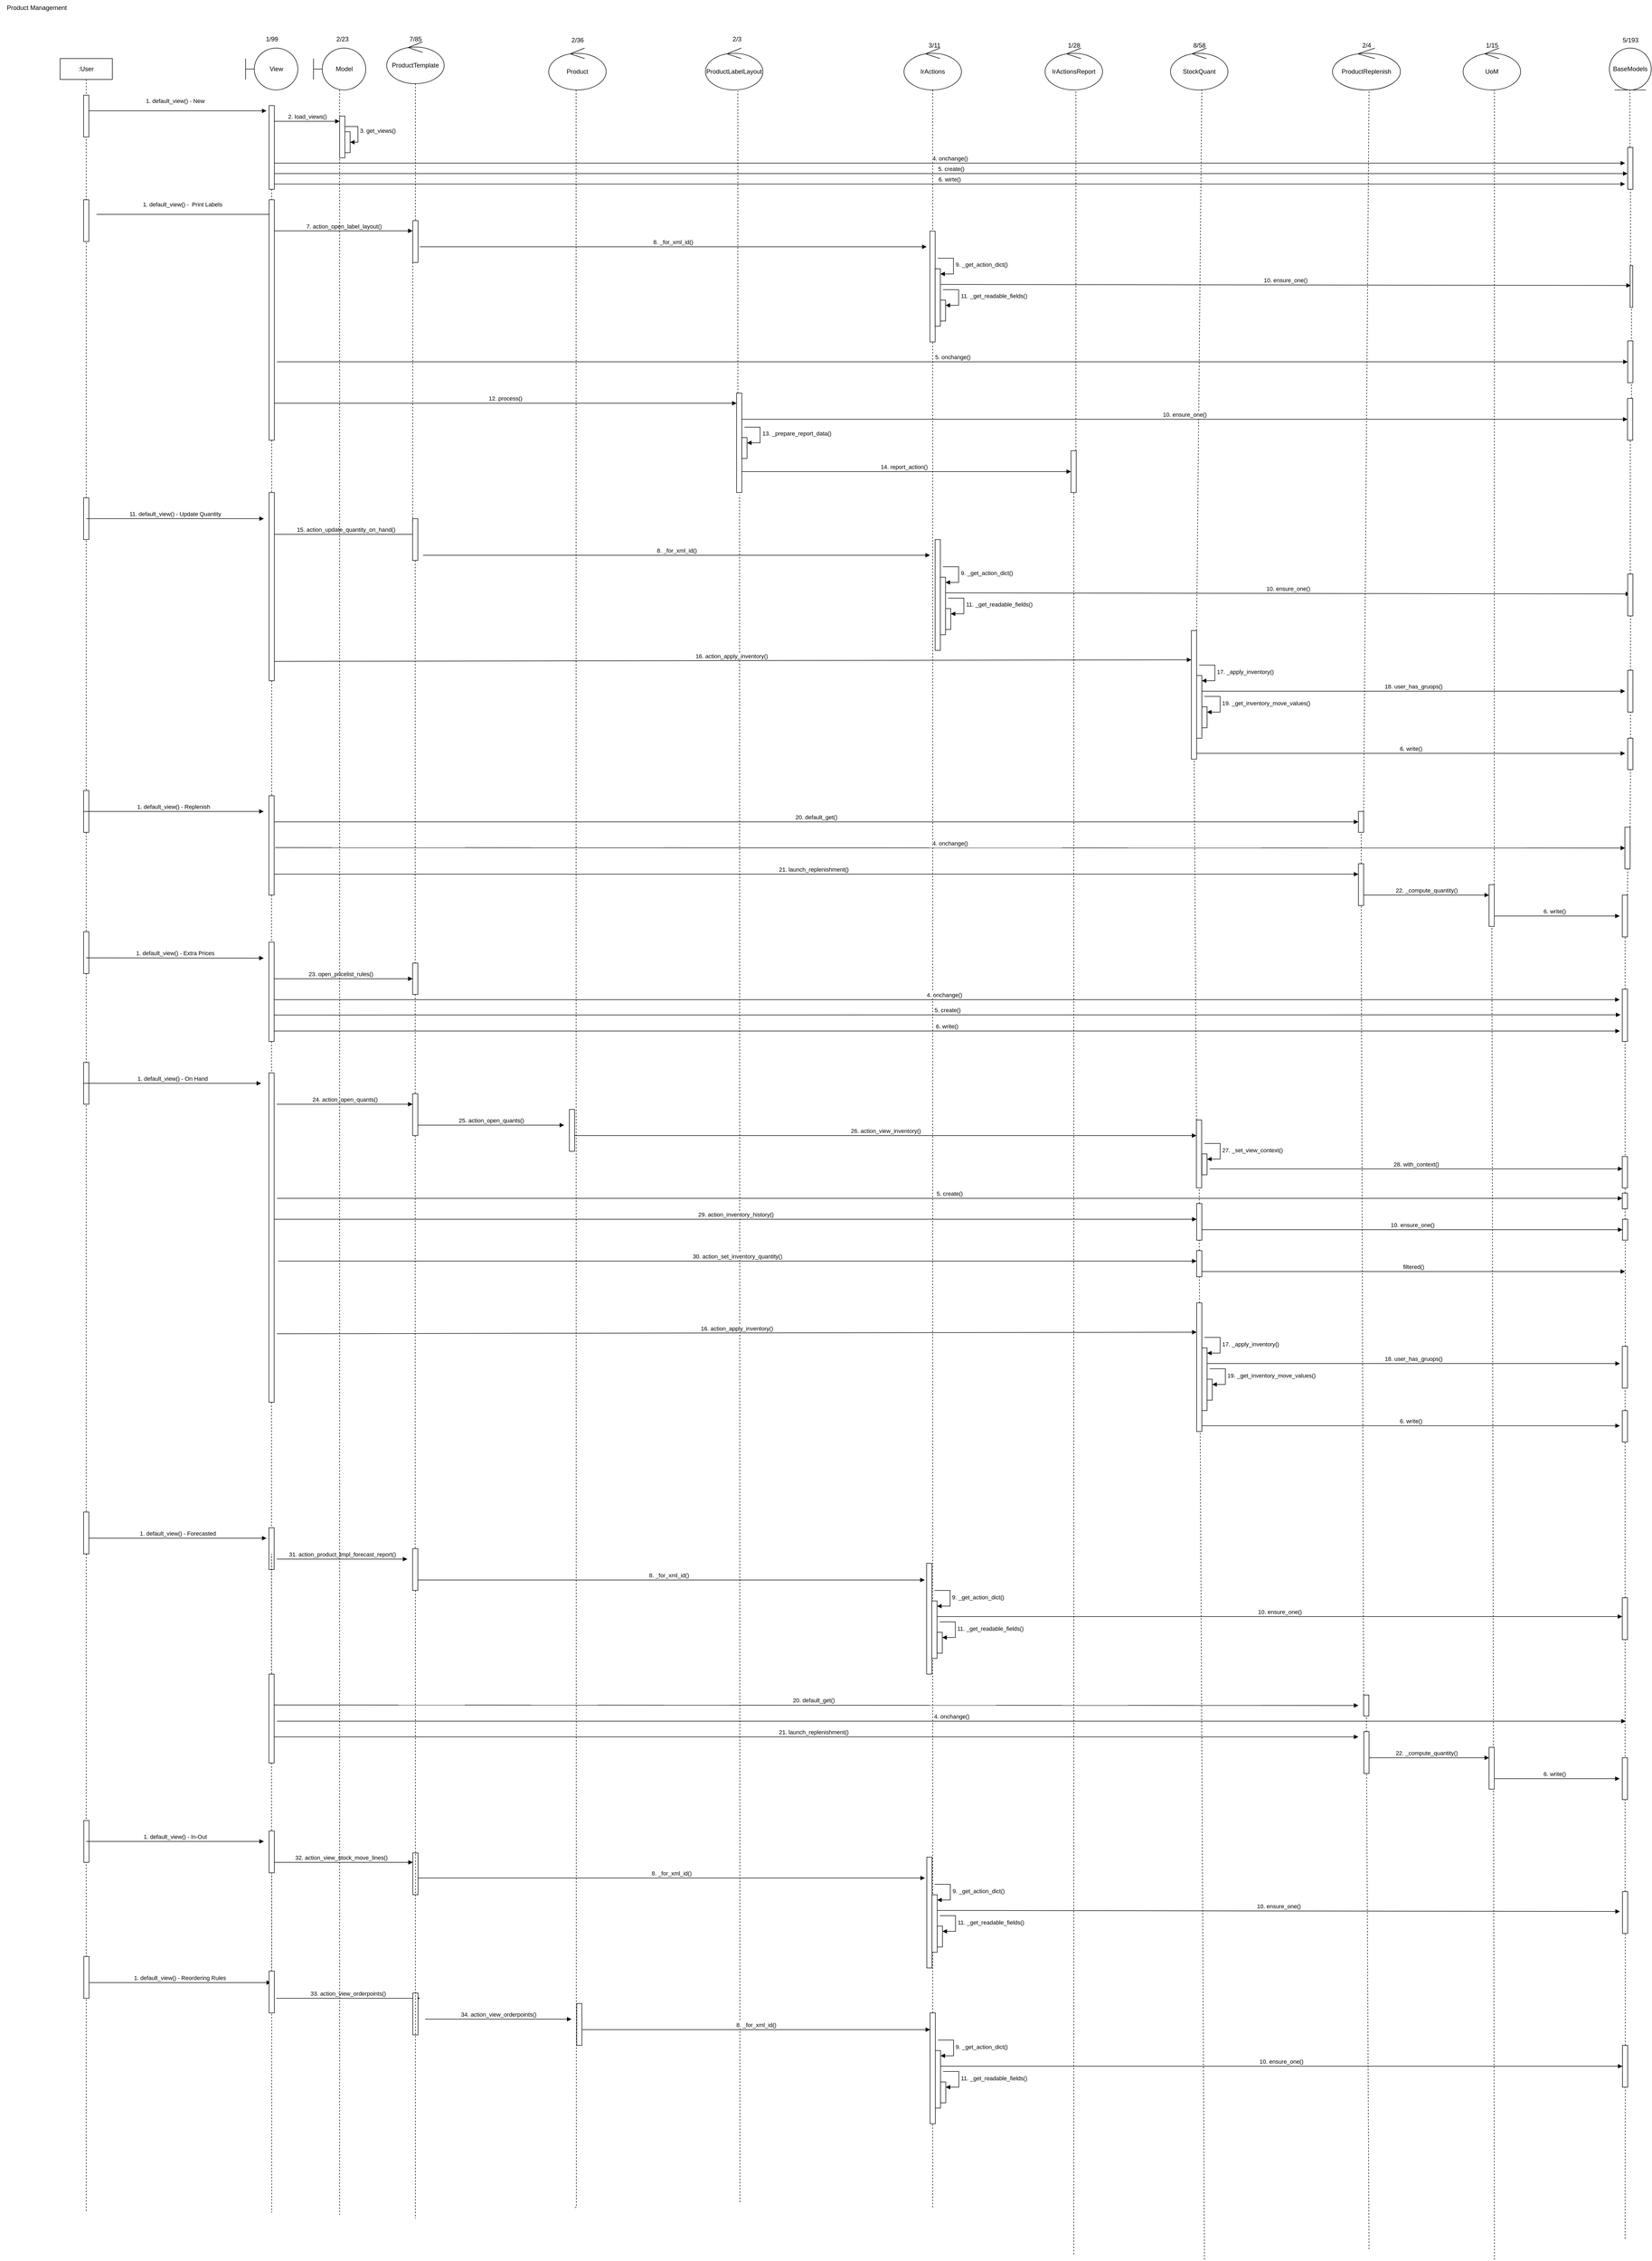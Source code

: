 <mxfile version="22.0.0" type="device">
  <diagram name="Page-1" id="2YBvvXClWsGukQMizWep">
    <mxGraphModel dx="1434" dy="836" grid="1" gridSize="10" guides="1" tooltips="1" connect="1" arrows="1" fold="1" page="1" pageScale="1" pageWidth="850" pageHeight="1100" math="0" shadow="0">
      <root>
        <mxCell id="0" />
        <mxCell id="1" parent="0" />
        <mxCell id="aM9ryv3xv72pqoxQDRHE-1" value=":User" style="shape=umlLifeline;perimeter=lifelinePerimeter;whiteSpace=wrap;html=1;container=0;dropTarget=0;collapsible=0;recursiveResize=0;outlineConnect=0;portConstraint=eastwest;newEdgeStyle={&quot;edgeStyle&quot;:&quot;elbowEdgeStyle&quot;,&quot;elbow&quot;:&quot;vertical&quot;,&quot;curved&quot;:0,&quot;rounded&quot;:0};" parent="1" vertex="1">
          <mxGeometry x="135" y="140" width="100" height="4120" as="geometry" />
        </mxCell>
        <mxCell id="aM9ryv3xv72pqoxQDRHE-2" value="" style="html=1;points=[];perimeter=orthogonalPerimeter;outlineConnect=0;targetShapes=umlLifeline;portConstraint=eastwest;newEdgeStyle={&quot;edgeStyle&quot;:&quot;elbowEdgeStyle&quot;,&quot;elbow&quot;:&quot;vertical&quot;,&quot;curved&quot;:0,&quot;rounded&quot;:0};" parent="aM9ryv3xv72pqoxQDRHE-1" vertex="1">
          <mxGeometry x="45" y="70" width="10" height="80" as="geometry" />
        </mxCell>
        <mxCell id="hwPVaZkWAmMC6xbv8LYL-1" value="" style="html=1;points=[[0,0,0,0,5],[0,1,0,0,-5],[1,0,0,0,5],[1,1,0,0,-5]];perimeter=orthogonalPerimeter;outlineConnect=0;targetShapes=umlLifeline;portConstraint=eastwest;newEdgeStyle={&quot;curved&quot;:0,&quot;rounded&quot;:0};" parent="aM9ryv3xv72pqoxQDRHE-1" vertex="1">
          <mxGeometry x="45" y="270" width="10" height="80" as="geometry" />
        </mxCell>
        <mxCell id="hwPVaZkWAmMC6xbv8LYL-2" value="" style="html=1;points=[[0,0,0,0,5],[0,1,0,0,-5],[1,0,0,0,5],[1,1,0,0,-5]];perimeter=orthogonalPerimeter;outlineConnect=0;targetShapes=umlLifeline;portConstraint=eastwest;newEdgeStyle={&quot;curved&quot;:0,&quot;rounded&quot;:0};" parent="aM9ryv3xv72pqoxQDRHE-1" vertex="1">
          <mxGeometry x="45" y="840" width="10" height="80" as="geometry" />
        </mxCell>
        <mxCell id="hwPVaZkWAmMC6xbv8LYL-3" value="" style="html=1;points=[[0,0,0,0,5],[0,1,0,0,-5],[1,0,0,0,5],[1,1,0,0,-5]];perimeter=orthogonalPerimeter;outlineConnect=0;targetShapes=umlLifeline;portConstraint=eastwest;newEdgeStyle={&quot;curved&quot;:0,&quot;rounded&quot;:0};" parent="aM9ryv3xv72pqoxQDRHE-1" vertex="1">
          <mxGeometry x="45" y="1400" width="10" height="80" as="geometry" />
        </mxCell>
        <mxCell id="hwPVaZkWAmMC6xbv8LYL-4" value="" style="html=1;points=[[0,0,0,0,5],[0,1,0,0,-5],[1,0,0,0,5],[1,1,0,0,-5]];perimeter=orthogonalPerimeter;outlineConnect=0;targetShapes=umlLifeline;portConstraint=eastwest;newEdgeStyle={&quot;curved&quot;:0,&quot;rounded&quot;:0};" parent="aM9ryv3xv72pqoxQDRHE-1" vertex="1">
          <mxGeometry x="45" y="1670" width="10" height="80" as="geometry" />
        </mxCell>
        <mxCell id="hwPVaZkWAmMC6xbv8LYL-5" value="" style="html=1;points=[[0,0,0,0,5],[0,1,0,0,-5],[1,0,0,0,5],[1,1,0,0,-5]];perimeter=orthogonalPerimeter;outlineConnect=0;targetShapes=umlLifeline;portConstraint=eastwest;newEdgeStyle={&quot;curved&quot;:0,&quot;rounded&quot;:0};" parent="aM9ryv3xv72pqoxQDRHE-1" vertex="1">
          <mxGeometry x="45" y="1920" width="10" height="80" as="geometry" />
        </mxCell>
        <mxCell id="hwPVaZkWAmMC6xbv8LYL-8" value="" style="html=1;points=[[0,0,0,0,5],[0,1,0,0,-5],[1,0,0,0,5],[1,1,0,0,-5]];perimeter=orthogonalPerimeter;outlineConnect=0;targetShapes=umlLifeline;portConstraint=eastwest;newEdgeStyle={&quot;curved&quot;:0,&quot;rounded&quot;:0};" parent="aM9ryv3xv72pqoxQDRHE-1" vertex="1">
          <mxGeometry x="45.36" y="3370" width="10" height="80" as="geometry" />
        </mxCell>
        <mxCell id="hwPVaZkWAmMC6xbv8LYL-10" value="" style="html=1;points=[[0,0,0,0,5],[0,1,0,0,-5],[1,0,0,0,5],[1,1,0,0,-5]];perimeter=orthogonalPerimeter;outlineConnect=0;targetShapes=umlLifeline;portConstraint=eastwest;newEdgeStyle={&quot;curved&quot;:0,&quot;rounded&quot;:0};" parent="aM9ryv3xv72pqoxQDRHE-1" vertex="1">
          <mxGeometry x="45.36" y="3630" width="10" height="80" as="geometry" />
        </mxCell>
        <mxCell id="aM9ryv3xv72pqoxQDRHE-7" value="1. default_view() -&amp;nbsp; Print Labels" style="html=1;verticalAlign=bottom;endArrow=block;edgeStyle=elbowEdgeStyle;elbow=vertical;curved=0;rounded=0;" parent="1" edge="1">
          <mxGeometry x="-0.034" y="10" relative="1" as="geometry">
            <mxPoint x="204.64" y="438" as="sourcePoint" />
            <Array as="points">
              <mxPoint x="289.64" y="438" />
            </Array>
            <mxPoint x="544.64" y="438" as="targetPoint" />
            <mxPoint as="offset" />
          </mxGeometry>
        </mxCell>
        <mxCell id="BRB_k5dwRsrOVcDPelBn-2" style="edgeStyle=orthogonalEdgeStyle;rounded=0;orthogonalLoop=1;jettySize=auto;html=1;dashed=1;endArrow=none;endFill=0;" parent="1" source="n5YHs4hPq0-PHr2tTrQ9-20" edge="1">
          <mxGeometry relative="1" as="geometry">
            <mxPoint x="540" y="4260" as="targetPoint" />
            <Array as="points">
              <mxPoint x="540" y="3611" />
            </Array>
          </mxGeometry>
        </mxCell>
        <mxCell id="BRB_k5dwRsrOVcDPelBn-1" value="View" style="shape=umlBoundary;whiteSpace=wrap;html=1;" parent="1" vertex="1">
          <mxGeometry x="490" y="120" width="100" height="80" as="geometry" />
        </mxCell>
        <mxCell id="BRB_k5dwRsrOVcDPelBn-5" value="ProductTemplate" style="ellipse;shape=umlControl;whiteSpace=wrap;html=1;" parent="1" vertex="1">
          <mxGeometry x="760" y="108" width="110" height="80" as="geometry" />
        </mxCell>
        <mxCell id="BRB_k5dwRsrOVcDPelBn-10" style="edgeStyle=orthogonalEdgeStyle;rounded=0;orthogonalLoop=1;jettySize=auto;html=1;dashed=1;endArrow=none;endFill=0;" parent="1" edge="1">
          <mxGeometry relative="1" as="geometry">
            <mxPoint x="1805" y="4250" as="targetPoint" />
            <Array as="points">
              <mxPoint x="1810" y="580" />
            </Array>
            <mxPoint x="1810" y="580" as="sourcePoint" />
          </mxGeometry>
        </mxCell>
        <mxCell id="BRB_k5dwRsrOVcDPelBn-9" value="IrActions" style="ellipse;shape=umlControl;whiteSpace=wrap;html=1;" parent="1" vertex="1">
          <mxGeometry x="1750" y="120" width="110" height="80" as="geometry" />
        </mxCell>
        <mxCell id="4PtyxICVoL8UvJU2PmHc-3" value="ProductLabelLayout" style="ellipse;shape=umlControl;whiteSpace=wrap;html=1;" parent="1" vertex="1">
          <mxGeometry x="1370" y="120" width="110" height="80" as="geometry" />
        </mxCell>
        <mxCell id="4PtyxICVoL8UvJU2PmHc-4" value="" style="endArrow=none;dashed=1;html=1;rounded=0;entryX=0.564;entryY=1.025;entryDx=0;entryDy=0;entryPerimeter=0;" parent="1" source="xmiNzSTlHE5WZpnz4mTv-32" target="4PtyxICVoL8UvJU2PmHc-3" edge="1">
          <mxGeometry width="50" height="50" relative="1" as="geometry">
            <mxPoint x="1432" y="1950" as="sourcePoint" />
            <mxPoint x="1060" y="360" as="targetPoint" />
          </mxGeometry>
        </mxCell>
        <mxCell id="4PtyxICVoL8UvJU2PmHc-8" value="IrActionsReport" style="ellipse;shape=umlControl;whiteSpace=wrap;html=1;" parent="1" vertex="1">
          <mxGeometry x="2020" y="120" width="110" height="80" as="geometry" />
        </mxCell>
        <mxCell id="4PtyxICVoL8UvJU2PmHc-9" value="" style="endArrow=none;dashed=1;html=1;rounded=0;entryX=0.536;entryY=1.01;entryDx=0;entryDy=0;entryPerimeter=0;" parent="1" source="xmiNzSTlHE5WZpnz4mTv-34" target="4PtyxICVoL8UvJU2PmHc-8" edge="1">
          <mxGeometry width="50" height="50" relative="1" as="geometry">
            <mxPoint x="2079" y="1930" as="sourcePoint" />
            <mxPoint x="1840" y="360" as="targetPoint" />
          </mxGeometry>
        </mxCell>
        <mxCell id="4PtyxICVoL8UvJU2PmHc-26" value="StockQuant" style="ellipse;shape=umlControl;whiteSpace=wrap;html=1;" parent="1" vertex="1">
          <mxGeometry x="2260" y="120" width="110" height="80" as="geometry" />
        </mxCell>
        <mxCell id="4PtyxICVoL8UvJU2PmHc-27" value="" style="endArrow=none;dashed=1;html=1;rounded=0;entryX=0.536;entryY=1.01;entryDx=0;entryDy=0;entryPerimeter=0;" parent="1" source="xmiNzSTlHE5WZpnz4mTv-46" edge="1">
          <mxGeometry width="50" height="50" relative="1" as="geometry">
            <mxPoint x="2320" y="1931.333" as="sourcePoint" />
            <mxPoint x="2320" y="198.5" as="targetPoint" />
          </mxGeometry>
        </mxCell>
        <mxCell id="4PtyxICVoL8UvJU2PmHc-32" value="BaseModels" style="ellipse;shape=umlEntity;whiteSpace=wrap;html=1;" parent="1" vertex="1">
          <mxGeometry x="3100" y="120" width="80" height="80" as="geometry" />
        </mxCell>
        <mxCell id="4PtyxICVoL8UvJU2PmHc-33" value="" style="endArrow=none;dashed=1;html=1;rounded=0;entryX=0.536;entryY=1.01;entryDx=0;entryDy=0;entryPerimeter=0;" parent="1" source="xmiNzSTlHE5WZpnz4mTv-25" edge="1">
          <mxGeometry width="50" height="50" relative="1" as="geometry">
            <mxPoint x="3139" y="1821.143" as="sourcePoint" />
            <mxPoint x="3139.29" y="200" as="targetPoint" />
          </mxGeometry>
        </mxCell>
        <mxCell id="4PtyxICVoL8UvJU2PmHc-41" value="ProductReplenish" style="ellipse;shape=umlControl;whiteSpace=wrap;html=1;" parent="1" vertex="1">
          <mxGeometry x="2570" y="120" width="130" height="80" as="geometry" />
        </mxCell>
        <mxCell id="4PtyxICVoL8UvJU2PmHc-42" value="" style="endArrow=none;dashed=1;html=1;rounded=0;entryX=0.536;entryY=1.01;entryDx=0;entryDy=0;entryPerimeter=0;" parent="1" source="xmiNzSTlHE5WZpnz4mTv-55" edge="1">
          <mxGeometry width="50" height="50" relative="1" as="geometry">
            <mxPoint x="2640" y="1930" as="sourcePoint" />
            <mxPoint x="2640" y="200" as="targetPoint" />
          </mxGeometry>
        </mxCell>
        <mxCell id="4PtyxICVoL8UvJU2PmHc-50" value="UoM" style="ellipse;shape=umlControl;whiteSpace=wrap;html=1;" parent="1" vertex="1">
          <mxGeometry x="2820" y="120" width="110" height="80" as="geometry" />
        </mxCell>
        <mxCell id="4PtyxICVoL8UvJU2PmHc-51" value="" style="endArrow=none;dashed=1;html=1;rounded=0;entryX=0.536;entryY=1.01;entryDx=0;entryDy=0;entryPerimeter=0;" parent="1" source="xmiNzSTlHE5WZpnz4mTv-57" edge="1">
          <mxGeometry width="50" height="50" relative="1" as="geometry">
            <mxPoint x="2880" y="1930" as="sourcePoint" />
            <mxPoint x="2880" y="200" as="targetPoint" />
          </mxGeometry>
        </mxCell>
        <mxCell id="4PtyxICVoL8UvJU2PmHc-71" value="Product" style="ellipse;shape=umlControl;whiteSpace=wrap;html=1;" parent="1" vertex="1">
          <mxGeometry x="1070" y="120" width="110" height="80" as="geometry" />
        </mxCell>
        <mxCell id="xmiNzSTlHE5WZpnz4mTv-1" value="7. action_open_label_layout()" style="html=1;verticalAlign=bottom;endArrow=block;curved=0;rounded=0;" parent="1" edge="1">
          <mxGeometry x="0.004" width="80" relative="1" as="geometry">
            <mxPoint x="544.64" y="469.52" as="sourcePoint" />
            <mxPoint x="809.64" y="469.52" as="targetPoint" />
            <mxPoint as="offset" />
          </mxGeometry>
        </mxCell>
        <mxCell id="xmiNzSTlHE5WZpnz4mTv-2" value="8. _for_xml_id()" style="html=1;verticalAlign=bottom;endArrow=block;curved=0;rounded=0;" parent="1" edge="1">
          <mxGeometry width="80" relative="1" as="geometry">
            <mxPoint x="823.31" y="500" as="sourcePoint" />
            <mxPoint x="1793.31" y="500" as="targetPoint" />
            <mxPoint as="offset" />
          </mxGeometry>
        </mxCell>
        <mxCell id="xmiNzSTlHE5WZpnz4mTv-3" value="1. default_view() - New" style="html=1;verticalAlign=bottom;endArrow=block;edgeStyle=elbowEdgeStyle;elbow=vertical;curved=0;rounded=0;" parent="1" edge="1">
          <mxGeometry x="-0.029" y="10" relative="1" as="geometry">
            <mxPoint x="190" y="240" as="sourcePoint" />
            <Array as="points">
              <mxPoint x="275" y="240" />
            </Array>
            <mxPoint x="530" y="240" as="targetPoint" />
            <mxPoint as="offset" />
          </mxGeometry>
        </mxCell>
        <mxCell id="xmiNzSTlHE5WZpnz4mTv-5" value="5. create()" style="html=1;verticalAlign=bottom;endArrow=block;curved=0;rounded=0;" parent="1" edge="1">
          <mxGeometry width="80" relative="1" as="geometry">
            <mxPoint x="544.64" y="360" as="sourcePoint" />
            <mxPoint x="3134.64" y="360" as="targetPoint" />
          </mxGeometry>
        </mxCell>
        <mxCell id="xmiNzSTlHE5WZpnz4mTv-6" value="" style="html=1;points=[[0,0,0,0,5],[0,1,0,0,-5],[1,0,0,0,5],[1,1,0,0,-5]];perimeter=orthogonalPerimeter;outlineConnect=0;targetShapes=umlLifeline;portConstraint=eastwest;newEdgeStyle={&quot;curved&quot;:0,&quot;rounded&quot;:0};" parent="1" vertex="1">
          <mxGeometry x="535" y="230" width="10" height="160" as="geometry" />
        </mxCell>
        <mxCell id="xmiNzSTlHE5WZpnz4mTv-20" value="" style="edgeStyle=orthogonalEdgeStyle;rounded=0;orthogonalLoop=1;jettySize=auto;html=1;dashed=1;endArrow=none;endFill=0;" parent="1" source="BRB_k5dwRsrOVcDPelBn-5" target="xmiNzSTlHE5WZpnz4mTv-19" edge="1">
          <mxGeometry relative="1" as="geometry">
            <mxPoint x="830" y="1920" as="targetPoint" />
            <Array as="points">
              <mxPoint x="815" y="470" />
            </Array>
            <mxPoint x="825" y="200" as="sourcePoint" />
          </mxGeometry>
        </mxCell>
        <mxCell id="xmiNzSTlHE5WZpnz4mTv-19" value="" style="html=1;points=[[0,0,0,0,5],[0,1,0,0,-5],[1,0,0,0,5],[1,1,0,0,-5]];perimeter=orthogonalPerimeter;outlineConnect=0;targetShapes=umlLifeline;portConstraint=eastwest;newEdgeStyle={&quot;curved&quot;:0,&quot;rounded&quot;:0};" parent="1" vertex="1">
          <mxGeometry x="810" y="450" width="10" height="80" as="geometry" />
        </mxCell>
        <mxCell id="xmiNzSTlHE5WZpnz4mTv-22" value="" style="edgeStyle=orthogonalEdgeStyle;rounded=0;orthogonalLoop=1;jettySize=auto;html=1;dashed=1;endArrow=none;endFill=0;" parent="1" source="BRB_k5dwRsrOVcDPelBn-9" target="xmiNzSTlHE5WZpnz4mTv-21" edge="1">
          <mxGeometry relative="1" as="geometry">
            <mxPoint x="1805" y="1940" as="targetPoint" />
            <mxPoint x="1805" y="200" as="sourcePoint" />
            <Array as="points">
              <mxPoint x="1805" y="410" />
              <mxPoint x="1805" y="410" />
            </Array>
          </mxGeometry>
        </mxCell>
        <mxCell id="xmiNzSTlHE5WZpnz4mTv-21" value="" style="html=1;points=[[0,0,0,0,5],[0,1,0,0,-5],[1,0,0,0,5],[1,1,0,0,-5]];perimeter=orthogonalPerimeter;outlineConnect=0;targetShapes=umlLifeline;portConstraint=eastwest;newEdgeStyle={&quot;curved&quot;:0,&quot;rounded&quot;:0};" parent="1" vertex="1">
          <mxGeometry x="1799.64" y="470" width="10" height="212" as="geometry" />
        </mxCell>
        <mxCell id="xmiNzSTlHE5WZpnz4mTv-26" value="" style="endArrow=none;dashed=1;html=1;rounded=0;entryX=0.536;entryY=1.01;entryDx=0;entryDy=0;entryPerimeter=0;" parent="1" source="m2whRZkzTqDdc2EKHcPk-2" target="xmiNzSTlHE5WZpnz4mTv-25" edge="1">
          <mxGeometry width="50" height="50" relative="1" as="geometry">
            <mxPoint x="3139" y="1821.143" as="sourcePoint" />
            <mxPoint x="3139.29" y="200" as="targetPoint" />
          </mxGeometry>
        </mxCell>
        <mxCell id="xmiNzSTlHE5WZpnz4mTv-25" value="" style="html=1;points=[[0,0,0,0,5],[0,1,0,0,-5],[1,0,0,0,5],[1,1,0,0,-5]];perimeter=orthogonalPerimeter;outlineConnect=0;targetShapes=umlLifeline;portConstraint=eastwest;newEdgeStyle={&quot;curved&quot;:0,&quot;rounded&quot;:0};" parent="1" vertex="1">
          <mxGeometry x="3135" y="310" width="10" height="80" as="geometry" />
        </mxCell>
        <mxCell id="xmiNzSTlHE5WZpnz4mTv-29" value="12. process()" style="html=1;verticalAlign=bottom;endArrow=block;curved=0;rounded=0;" parent="1" edge="1">
          <mxGeometry width="80" relative="1" as="geometry">
            <mxPoint x="544.64" y="799.29" as="sourcePoint" />
            <mxPoint x="1429.64" y="799.29" as="targetPoint" />
          </mxGeometry>
        </mxCell>
        <mxCell id="xmiNzSTlHE5WZpnz4mTv-31" value="14. report_action()" style="html=1;verticalAlign=bottom;endArrow=block;curved=0;rounded=0;entryX=0;entryY=0.5;entryDx=0;entryDy=0;entryPerimeter=0;" parent="1" edge="1">
          <mxGeometry width="80" relative="1" as="geometry">
            <mxPoint x="1429.64" y="930" as="sourcePoint" />
            <mxPoint x="2069.64" y="930.0" as="targetPoint" />
          </mxGeometry>
        </mxCell>
        <mxCell id="xmiNzSTlHE5WZpnz4mTv-33" value="" style="endArrow=none;dashed=1;html=1;rounded=0;entryX=0.564;entryY=1.025;entryDx=0;entryDy=0;entryPerimeter=0;" parent="1" target="xmiNzSTlHE5WZpnz4mTv-32" edge="1">
          <mxGeometry width="50" height="50" relative="1" as="geometry">
            <mxPoint x="1436" y="4240" as="sourcePoint" />
            <mxPoint x="1432" y="202" as="targetPoint" />
          </mxGeometry>
        </mxCell>
        <mxCell id="xmiNzSTlHE5WZpnz4mTv-32" value="" style="html=1;points=[[0,0,0,0,5],[0,1,0,0,-5],[1,0,0,0,5],[1,1,0,0,-5]];perimeter=orthogonalPerimeter;outlineConnect=0;targetShapes=umlLifeline;portConstraint=eastwest;newEdgeStyle={&quot;curved&quot;:0,&quot;rounded&quot;:0};" parent="1" vertex="1">
          <mxGeometry x="1429.64" y="780" width="10" height="190" as="geometry" />
        </mxCell>
        <mxCell id="xmiNzSTlHE5WZpnz4mTv-35" value="" style="endArrow=none;dashed=1;html=1;rounded=0;entryX=0.536;entryY=1.01;entryDx=0;entryDy=0;entryPerimeter=0;" parent="1" target="xmiNzSTlHE5WZpnz4mTv-34" edge="1">
          <mxGeometry width="50" height="50" relative="1" as="geometry">
            <mxPoint x="2075" y="4340" as="sourcePoint" />
            <mxPoint x="2079" y="201" as="targetPoint" />
          </mxGeometry>
        </mxCell>
        <mxCell id="xmiNzSTlHE5WZpnz4mTv-34" value="" style="html=1;points=[[0,0,0,0,5],[0,1,0,0,-5],[1,0,0,0,5],[1,1,0,0,-5]];perimeter=orthogonalPerimeter;outlineConnect=0;targetShapes=umlLifeline;portConstraint=eastwest;newEdgeStyle={&quot;curved&quot;:0,&quot;rounded&quot;:0};" parent="1" vertex="1">
          <mxGeometry x="2069.64" y="890" width="10" height="80" as="geometry" />
        </mxCell>
        <mxCell id="xmiNzSTlHE5WZpnz4mTv-37" value="15. action_update_quantity_on_hand()" style="html=1;verticalAlign=bottom;endArrow=block;curved=0;rounded=0;" parent="1" edge="1">
          <mxGeometry width="80" relative="1" as="geometry">
            <mxPoint x="544.64" y="1050" as="sourcePoint" />
            <mxPoint x="819.64" y="1050" as="targetPoint" />
          </mxGeometry>
        </mxCell>
        <mxCell id="xmiNzSTlHE5WZpnz4mTv-38" value="8. _for_xml_id()" style="html=1;verticalAlign=bottom;endArrow=block;curved=0;rounded=0;" parent="1" edge="1">
          <mxGeometry width="80" relative="1" as="geometry">
            <mxPoint x="829.64" y="1090" as="sourcePoint" />
            <mxPoint x="1799.64" y="1090" as="targetPoint" />
          </mxGeometry>
        </mxCell>
        <mxCell id="xmiNzSTlHE5WZpnz4mTv-39" value="16. action_apply_inventory()" style="html=1;verticalAlign=bottom;endArrow=block;curved=0;rounded=0;entryX=0;entryY=0.25;entryDx=0;entryDy=0;entryPerimeter=0;" parent="1" edge="1">
          <mxGeometry width="80" relative="1" as="geometry">
            <mxPoint x="540" y="1293" as="sourcePoint" />
            <mxPoint x="2300" y="1290" as="targetPoint" />
            <mxPoint as="offset" />
          </mxGeometry>
        </mxCell>
        <mxCell id="xmiNzSTlHE5WZpnz4mTv-40" value="6. write()" style="html=1;verticalAlign=bottom;endArrow=block;curved=0;rounded=0;" parent="1" edge="1">
          <mxGeometry width="80" relative="1" as="geometry">
            <mxPoint x="2310" y="1468.82" as="sourcePoint" />
            <mxPoint x="3130" y="1469" as="targetPoint" />
          </mxGeometry>
        </mxCell>
        <mxCell id="xmiNzSTlHE5WZpnz4mTv-41" value="" style="html=1;points=[[0,0,0,0,5],[0,1,0,0,-5],[1,0,0,0,5],[1,1,0,0,-5]];perimeter=orthogonalPerimeter;outlineConnect=0;targetShapes=umlLifeline;portConstraint=eastwest;newEdgeStyle={&quot;curved&quot;:0,&quot;rounded&quot;:0};" parent="1" vertex="1">
          <mxGeometry x="809.64" y="1020" width="10" height="80" as="geometry" />
        </mxCell>
        <mxCell id="xmiNzSTlHE5WZpnz4mTv-47" value="" style="endArrow=none;dashed=1;html=1;rounded=0;entryX=0.536;entryY=1.01;entryDx=0;entryDy=0;entryPerimeter=0;" parent="1" source="xmiNzSTlHE5WZpnz4mTv-83" target="xmiNzSTlHE5WZpnz4mTv-46" edge="1">
          <mxGeometry width="50" height="50" relative="1" as="geometry">
            <mxPoint x="2310" y="2181.333" as="sourcePoint" />
            <mxPoint x="2310" y="448.5" as="targetPoint" />
          </mxGeometry>
        </mxCell>
        <mxCell id="xmiNzSTlHE5WZpnz4mTv-46" value="" style="html=1;points=[[0,0,0,0,5],[0,1,0,0,-5],[1,0,0,0,5],[1,1,0,0,-5]];perimeter=orthogonalPerimeter;outlineConnect=0;targetShapes=umlLifeline;portConstraint=eastwest;newEdgeStyle={&quot;curved&quot;:0,&quot;rounded&quot;:0};" parent="1" vertex="1">
          <mxGeometry x="2300" y="1234" width="10" height="246" as="geometry" />
        </mxCell>
        <mxCell id="xmiNzSTlHE5WZpnz4mTv-49" value="" style="endArrow=none;dashed=1;html=1;rounded=0;entryX=0.536;entryY=1.01;entryDx=0;entryDy=0;entryPerimeter=0;" parent="1" source="B1E1SP-qGTnAd8cArMLT-1" target="xmiNzSTlHE5WZpnz4mTv-48" edge="1">
          <mxGeometry width="50" height="50" relative="1" as="geometry">
            <mxPoint x="3129" y="2071.143" as="sourcePoint" />
            <mxPoint x="3130" y="601" as="targetPoint" />
          </mxGeometry>
        </mxCell>
        <mxCell id="xmiNzSTlHE5WZpnz4mTv-48" value="" style="html=1;points=[[0,0,0,0,5],[0,1,0,0,-5],[1,0,0,0,5],[1,1,0,0,-5]];perimeter=orthogonalPerimeter;outlineConnect=0;targetShapes=umlLifeline;portConstraint=eastwest;newEdgeStyle={&quot;curved&quot;:0,&quot;rounded&quot;:0};" parent="1" vertex="1">
          <mxGeometry x="3135" y="1440" width="10" height="60" as="geometry" />
        </mxCell>
        <mxCell id="xmiNzSTlHE5WZpnz4mTv-50" value="1. default_view() - Replenish" style="html=1;verticalAlign=bottom;endArrow=block;curved=0;rounded=0;" parent="1" edge="1">
          <mxGeometry width="80" relative="1" as="geometry">
            <mxPoint x="179.64" y="1580" as="sourcePoint" />
            <mxPoint x="524.64" y="1580" as="targetPoint" />
          </mxGeometry>
        </mxCell>
        <mxCell id="xmiNzSTlHE5WZpnz4mTv-51" value="20. default_get()" style="html=1;verticalAlign=bottom;endArrow=block;curved=0;rounded=0;" parent="1" target="xmiNzSTlHE5WZpnz4mTv-55" edge="1">
          <mxGeometry width="80" relative="1" as="geometry">
            <mxPoint x="544.64" y="1600" as="sourcePoint" />
            <mxPoint x="2629.64" y="1601" as="targetPoint" />
          </mxGeometry>
        </mxCell>
        <mxCell id="xmiNzSTlHE5WZpnz4mTv-52" value="21. launch_replenishment()" style="html=1;verticalAlign=bottom;endArrow=block;curved=0;rounded=0;" parent="1" edge="1">
          <mxGeometry x="0.0" width="80" relative="1" as="geometry">
            <mxPoint x="534.64" y="1700" as="sourcePoint" />
            <mxPoint x="2619.64" y="1700" as="targetPoint" />
            <mxPoint as="offset" />
          </mxGeometry>
        </mxCell>
        <mxCell id="xmiNzSTlHE5WZpnz4mTv-53" value="22. _compute_quantity()" style="html=1;verticalAlign=bottom;endArrow=block;curved=0;rounded=0;" parent="1" edge="1">
          <mxGeometry width="80" relative="1" as="geometry">
            <mxPoint x="2629.64" y="1740" as="sourcePoint" />
            <mxPoint x="2869.64" y="1740" as="targetPoint" />
          </mxGeometry>
        </mxCell>
        <mxCell id="xmiNzSTlHE5WZpnz4mTv-54" value="6. write()" style="html=1;verticalAlign=bottom;endArrow=block;curved=0;rounded=0;" parent="1" edge="1">
          <mxGeometry width="80" relative="1" as="geometry">
            <mxPoint x="2869.64" y="1780" as="sourcePoint" />
            <mxPoint x="3119.64" y="1780" as="targetPoint" />
          </mxGeometry>
        </mxCell>
        <mxCell id="xmiNzSTlHE5WZpnz4mTv-56" value="" style="endArrow=none;dashed=1;html=1;rounded=0;entryX=0.536;entryY=1.01;entryDx=0;entryDy=0;entryPerimeter=0;" parent="1" source="hwPVaZkWAmMC6xbv8LYL-63" target="xmiNzSTlHE5WZpnz4mTv-55" edge="1">
          <mxGeometry width="50" height="50" relative="1" as="geometry">
            <mxPoint x="2640" y="4330" as="sourcePoint" />
            <mxPoint x="2639.64" y="40" as="targetPoint" />
          </mxGeometry>
        </mxCell>
        <mxCell id="xmiNzSTlHE5WZpnz4mTv-55" value="" style="html=1;points=[[0,0,0,0,5],[0,1,0,0,-5],[1,0,0,0,5],[1,1,0,0,-5]];perimeter=orthogonalPerimeter;outlineConnect=0;targetShapes=umlLifeline;portConstraint=eastwest;newEdgeStyle={&quot;curved&quot;:0,&quot;rounded&quot;:0};" parent="1" vertex="1">
          <mxGeometry x="2619.64" y="1580" width="10" height="40" as="geometry" />
        </mxCell>
        <mxCell id="xmiNzSTlHE5WZpnz4mTv-58" value="" style="endArrow=none;dashed=1;html=1;rounded=0;entryX=0.536;entryY=1.01;entryDx=0;entryDy=0;entryPerimeter=0;" parent="1" target="xmiNzSTlHE5WZpnz4mTv-57" edge="1">
          <mxGeometry width="50" height="50" relative="1" as="geometry">
            <mxPoint x="2880" y="4350" as="sourcePoint" />
            <mxPoint x="2879.64" y="40" as="targetPoint" />
          </mxGeometry>
        </mxCell>
        <mxCell id="xmiNzSTlHE5WZpnz4mTv-57" value="" style="html=1;points=[[0,0,0,0,5],[0,1,0,0,-5],[1,0,0,0,5],[1,1,0,0,-5]];perimeter=orthogonalPerimeter;outlineConnect=0;targetShapes=umlLifeline;portConstraint=eastwest;newEdgeStyle={&quot;curved&quot;:0,&quot;rounded&quot;:0};" parent="1" vertex="1">
          <mxGeometry x="2869.64" y="1720" width="10" height="80" as="geometry" />
        </mxCell>
        <mxCell id="xmiNzSTlHE5WZpnz4mTv-60" value="" style="endArrow=none;dashed=1;html=1;rounded=0;entryX=0.536;entryY=1.01;entryDx=0;entryDy=0;entryPerimeter=0;" parent="1" source="xmiNzSTlHE5WZpnz4mTv-73" target="xmiNzSTlHE5WZpnz4mTv-59" edge="1">
          <mxGeometry width="50" height="50" relative="1" as="geometry">
            <mxPoint x="3128.64" y="2361.143" as="sourcePoint" />
            <mxPoint x="3129.64" y="1501" as="targetPoint" />
          </mxGeometry>
        </mxCell>
        <mxCell id="xmiNzSTlHE5WZpnz4mTv-59" value="" style="html=1;points=[[0,0,0,0,5],[0,1,0,0,-5],[1,0,0,0,5],[1,1,0,0,-5]];perimeter=orthogonalPerimeter;outlineConnect=0;targetShapes=umlLifeline;portConstraint=eastwest;newEdgeStyle={&quot;curved&quot;:0,&quot;rounded&quot;:0};" parent="1" vertex="1">
          <mxGeometry x="3124.64" y="1740" width="10" height="80" as="geometry" />
        </mxCell>
        <mxCell id="xmiNzSTlHE5WZpnz4mTv-61" value="1. default_view() - Extra Prices" style="html=1;verticalAlign=bottom;endArrow=block;curved=0;rounded=0;" parent="1" edge="1">
          <mxGeometry x="0.004" width="80" relative="1" as="geometry">
            <mxPoint x="184.64" y="1860" as="sourcePoint" />
            <mxPoint x="524.64" y="1860.5" as="targetPoint" />
            <mxPoint as="offset" />
          </mxGeometry>
        </mxCell>
        <mxCell id="xmiNzSTlHE5WZpnz4mTv-67" value="11. default_view() - Update Quantity" style="html=1;verticalAlign=bottom;endArrow=block;curved=0;rounded=0;" parent="1" edge="1">
          <mxGeometry width="80" relative="1" as="geometry">
            <mxPoint x="185" y="1020" as="sourcePoint" />
            <mxPoint x="525" y="1020" as="targetPoint" />
          </mxGeometry>
        </mxCell>
        <mxCell id="xmiNzSTlHE5WZpnz4mTv-68" value="23. open_pricelist_rules()" style="html=1;verticalAlign=bottom;endArrow=block;curved=0;rounded=0;" parent="1" edge="1">
          <mxGeometry width="80" relative="1" as="geometry">
            <mxPoint x="534.64" y="1900" as="sourcePoint" />
            <mxPoint x="809.64" y="1900" as="targetPoint" />
            <mxPoint as="offset" />
          </mxGeometry>
        </mxCell>
        <mxCell id="xmiNzSTlHE5WZpnz4mTv-69" value="4. onchange()" style="html=1;verticalAlign=bottom;endArrow=block;curved=0;rounded=0;" parent="1" edge="1">
          <mxGeometry width="80" relative="1" as="geometry">
            <mxPoint x="534.64" y="1940" as="sourcePoint" />
            <mxPoint x="3119.64" y="1940" as="targetPoint" />
          </mxGeometry>
        </mxCell>
        <mxCell id="xmiNzSTlHE5WZpnz4mTv-70" value="6. write()" style="html=1;verticalAlign=bottom;endArrow=block;curved=0;rounded=0;" parent="1" edge="1">
          <mxGeometry width="80" relative="1" as="geometry">
            <mxPoint x="544.64" y="2000" as="sourcePoint" />
            <mxPoint x="3120" y="2000" as="targetPoint" />
          </mxGeometry>
        </mxCell>
        <mxCell id="xmiNzSTlHE5WZpnz4mTv-72" value="" style="edgeStyle=orthogonalEdgeStyle;rounded=0;orthogonalLoop=1;jettySize=auto;html=1;dashed=1;endArrow=none;endFill=0;" parent="1" source="xmiNzSTlHE5WZpnz4mTv-41" target="xmiNzSTlHE5WZpnz4mTv-71" edge="1">
          <mxGeometry relative="1" as="geometry">
            <mxPoint x="820" y="2170" as="targetPoint" />
            <Array as="points">
              <mxPoint x="815" y="1180" />
              <mxPoint x="815" y="1180" />
            </Array>
            <mxPoint x="815" y="1070" as="sourcePoint" />
          </mxGeometry>
        </mxCell>
        <mxCell id="xmiNzSTlHE5WZpnz4mTv-71" value="" style="html=1;points=[[0,0,0,0,5],[0,1,0,0,-5],[1,0,0,0,5],[1,1,0,0,-5]];perimeter=orthogonalPerimeter;outlineConnect=0;targetShapes=umlLifeline;portConstraint=eastwest;newEdgeStyle={&quot;curved&quot;:0,&quot;rounded&quot;:0};" parent="1" vertex="1">
          <mxGeometry x="809.64" y="1870" width="10" height="60" as="geometry" />
        </mxCell>
        <mxCell id="xmiNzSTlHE5WZpnz4mTv-74" value="" style="endArrow=none;dashed=1;html=1;rounded=0;entryX=0.536;entryY=1.01;entryDx=0;entryDy=0;entryPerimeter=0;" parent="1" source="hwPVaZkWAmMC6xbv8LYL-24" target="xmiNzSTlHE5WZpnz4mTv-73" edge="1">
          <mxGeometry width="50" height="50" relative="1" as="geometry">
            <mxPoint x="3129.64" y="3360" as="sourcePoint" />
            <mxPoint x="3139.64" y="1121" as="targetPoint" />
          </mxGeometry>
        </mxCell>
        <mxCell id="xmiNzSTlHE5WZpnz4mTv-73" value="" style="html=1;points=[[0,0,0,0,5],[0,1,0,0,-5],[1,0,0,0,5],[1,1,0,0,-5]];perimeter=orthogonalPerimeter;outlineConnect=0;targetShapes=umlLifeline;portConstraint=eastwest;newEdgeStyle={&quot;curved&quot;:0,&quot;rounded&quot;:0};" parent="1" vertex="1">
          <mxGeometry x="3124.64" y="1920" width="10" height="100" as="geometry" />
        </mxCell>
        <mxCell id="xmiNzSTlHE5WZpnz4mTv-75" value="1. default_view() - On Hand" style="html=1;verticalAlign=bottom;endArrow=block;curved=0;rounded=0;" parent="1" edge="1">
          <mxGeometry width="80" relative="1" as="geometry">
            <mxPoint x="179.64" y="2100" as="sourcePoint" />
            <mxPoint x="519.64" y="2100" as="targetPoint" />
            <mxPoint as="offset" />
          </mxGeometry>
        </mxCell>
        <mxCell id="xmiNzSTlHE5WZpnz4mTv-76" value="24. action_open_quants()" style="html=1;verticalAlign=bottom;endArrow=block;curved=0;rounded=0;" parent="1" edge="1">
          <mxGeometry width="80" relative="1" as="geometry">
            <mxPoint x="549.64" y="2140" as="sourcePoint" />
            <mxPoint x="809.64" y="2140" as="targetPoint" />
            <mxPoint as="offset" />
          </mxGeometry>
        </mxCell>
        <mxCell id="xmiNzSTlHE5WZpnz4mTv-77" value="25. action_open_quants()" style="html=1;verticalAlign=bottom;endArrow=block;curved=0;rounded=0;" parent="1" edge="1">
          <mxGeometry width="80" relative="1" as="geometry">
            <mxPoint x="819.64" y="2180" as="sourcePoint" />
            <mxPoint x="1099.64" y="2180" as="targetPoint" />
          </mxGeometry>
        </mxCell>
        <mxCell id="xmiNzSTlHE5WZpnz4mTv-78" value="26. action_view_inventory()" style="html=1;verticalAlign=bottom;endArrow=block;curved=0;rounded=0;" parent="1" edge="1">
          <mxGeometry x="0.001" width="80" relative="1" as="geometry">
            <mxPoint x="1119.64" y="2200" as="sourcePoint" />
            <mxPoint x="2309.64" y="2200" as="targetPoint" />
            <mxPoint as="offset" />
          </mxGeometry>
        </mxCell>
        <mxCell id="xmiNzSTlHE5WZpnz4mTv-80" value="" style="edgeStyle=orthogonalEdgeStyle;rounded=0;orthogonalLoop=1;jettySize=auto;html=1;dashed=1;endArrow=none;endFill=0;" parent="1" source="xmiNzSTlHE5WZpnz4mTv-71" target="xmiNzSTlHE5WZpnz4mTv-79" edge="1">
          <mxGeometry relative="1" as="geometry">
            <mxPoint x="819.64" y="2460" as="targetPoint" />
            <Array as="points">
              <mxPoint x="814.64" y="2100" />
              <mxPoint x="814.64" y="2100" />
            </Array>
            <mxPoint x="814.64" y="1930" as="sourcePoint" />
          </mxGeometry>
        </mxCell>
        <mxCell id="xmiNzSTlHE5WZpnz4mTv-79" value="" style="html=1;points=[[0,0,0,0,5],[0,1,0,0,-5],[1,0,0,0,5],[1,1,0,0,-5]];perimeter=orthogonalPerimeter;outlineConnect=0;targetShapes=umlLifeline;portConstraint=eastwest;newEdgeStyle={&quot;curved&quot;:0,&quot;rounded&quot;:0};" parent="1" vertex="1">
          <mxGeometry x="809.64" y="2120" width="10" height="80" as="geometry" />
        </mxCell>
        <mxCell id="xmiNzSTlHE5WZpnz4mTv-82" value="" style="edgeStyle=orthogonalEdgeStyle;rounded=0;orthogonalLoop=1;jettySize=auto;html=1;dashed=1;endArrow=none;endFill=0;" parent="1" edge="1">
          <mxGeometry relative="1" as="geometry">
            <mxPoint x="1120" y="4250" as="targetPoint" />
            <mxPoint x="1122.5" y="200" as="sourcePoint" />
            <Array as="points">
              <mxPoint x="1123" y="1580" />
              <mxPoint x="1123" y="1580" />
            </Array>
          </mxGeometry>
        </mxCell>
        <mxCell id="xmiNzSTlHE5WZpnz4mTv-84" value="" style="endArrow=none;dashed=1;html=1;rounded=0;entryX=0.536;entryY=1.01;entryDx=0;entryDy=0;entryPerimeter=0;" parent="1" source="hwPVaZkWAmMC6xbv8LYL-33" target="xmiNzSTlHE5WZpnz4mTv-83" edge="1">
          <mxGeometry width="50" height="50" relative="1" as="geometry">
            <mxPoint x="2325" y="4350" as="sourcePoint" />
            <mxPoint x="2324.64" y="781" as="targetPoint" />
          </mxGeometry>
        </mxCell>
        <mxCell id="xmiNzSTlHE5WZpnz4mTv-83" value="" style="html=1;points=[[0,0,0,0,5],[0,1,0,0,-5],[1,0,0,0,5],[1,1,0,0,-5]];perimeter=orthogonalPerimeter;outlineConnect=0;targetShapes=umlLifeline;portConstraint=eastwest;newEdgeStyle={&quot;curved&quot;:0,&quot;rounded&quot;:0};" parent="1" vertex="1">
          <mxGeometry x="2309.64" y="2170" width="10" height="130" as="geometry" />
        </mxCell>
        <mxCell id="xmiNzSTlHE5WZpnz4mTv-85" value="1. default_view() - Forecasted" style="html=1;verticalAlign=bottom;endArrow=block;curved=0;rounded=0;" parent="1" source="hwPVaZkWAmMC6xbv8LYL-6" edge="1">
          <mxGeometry width="80" relative="1" as="geometry">
            <mxPoint x="210" y="2970" as="sourcePoint" />
            <mxPoint x="530" y="2970" as="targetPoint" />
          </mxGeometry>
        </mxCell>
        <mxCell id="xmiNzSTlHE5WZpnz4mTv-86" value="31. action_product_tmpl_forecast_report()" style="html=1;verticalAlign=bottom;endArrow=block;curved=0;rounded=0;" parent="1" edge="1">
          <mxGeometry width="80" relative="1" as="geometry">
            <mxPoint x="549.64" y="3010" as="sourcePoint" />
            <mxPoint x="799.64" y="3010" as="targetPoint" />
            <mxPoint as="offset" />
          </mxGeometry>
        </mxCell>
        <mxCell id="xmiNzSTlHE5WZpnz4mTv-87" value="8. _for_xml_id()" style="html=1;verticalAlign=bottom;endArrow=block;curved=0;rounded=0;" parent="1" edge="1">
          <mxGeometry width="80" relative="1" as="geometry">
            <mxPoint x="809.64" y="3050" as="sourcePoint" />
            <mxPoint x="1789.64" y="3050" as="targetPoint" />
          </mxGeometry>
        </mxCell>
        <mxCell id="xmiNzSTlHE5WZpnz4mTv-89" value="" style="edgeStyle=orthogonalEdgeStyle;rounded=0;orthogonalLoop=1;jettySize=auto;html=1;dashed=1;endArrow=none;endFill=0;" parent="1" source="xmiNzSTlHE5WZpnz4mTv-79" target="xmiNzSTlHE5WZpnz4mTv-88" edge="1">
          <mxGeometry relative="1" as="geometry">
            <mxPoint x="814.64" y="3220" as="targetPoint" />
            <Array as="points">
              <mxPoint x="814.64" y="2350" />
              <mxPoint x="814.64" y="2350" />
            </Array>
            <mxPoint x="814.64" y="2200" as="sourcePoint" />
          </mxGeometry>
        </mxCell>
        <mxCell id="xmiNzSTlHE5WZpnz4mTv-88" value="" style="html=1;points=[[0,0,0,0,5],[0,1,0,0,-5],[1,0,0,0,5],[1,1,0,0,-5]];perimeter=orthogonalPerimeter;outlineConnect=0;targetShapes=umlLifeline;portConstraint=eastwest;newEdgeStyle={&quot;curved&quot;:0,&quot;rounded&quot;:0};" parent="1" vertex="1">
          <mxGeometry x="809.64" y="2990" width="10" height="80" as="geometry" />
        </mxCell>
        <mxCell id="xmiNzSTlHE5WZpnz4mTv-92" value="1. default_view() - In-Out" style="html=1;verticalAlign=bottom;endArrow=block;curved=0;rounded=0;" parent="1" edge="1">
          <mxGeometry width="80" relative="1" as="geometry">
            <mxPoint x="185" y="3550" as="sourcePoint" />
            <mxPoint x="525" y="3550" as="targetPoint" />
          </mxGeometry>
        </mxCell>
        <mxCell id="xmiNzSTlHE5WZpnz4mTv-93" value="32. action_view_stock_move_lines()" style="html=1;verticalAlign=bottom;endArrow=block;curved=0;rounded=0;" parent="1" edge="1">
          <mxGeometry width="80" relative="1" as="geometry">
            <mxPoint x="535" y="3590" as="sourcePoint" />
            <mxPoint x="810" y="3590" as="targetPoint" />
            <mxPoint as="offset" />
          </mxGeometry>
        </mxCell>
        <mxCell id="xmiNzSTlHE5WZpnz4mTv-94" value="" style="html=1;points=[[0,0,0,0,5],[0,1,0,0,-5],[1,0,0,0,5],[1,1,0,0,-5]];perimeter=orthogonalPerimeter;outlineConnect=0;targetShapes=umlLifeline;portConstraint=eastwest;newEdgeStyle={&quot;curved&quot;:0,&quot;rounded&quot;:0};" parent="1" vertex="1">
          <mxGeometry x="810" y="3572" width="10" height="80" as="geometry" />
        </mxCell>
        <mxCell id="xmiNzSTlHE5WZpnz4mTv-96" value="8. _for_xml_id()" style="html=1;verticalAlign=bottom;endArrow=block;curved=0;rounded=0;" parent="1" edge="1">
          <mxGeometry width="80" relative="1" as="geometry">
            <mxPoint x="820" y="3620" as="sourcePoint" />
            <mxPoint x="1790" y="3620" as="targetPoint" />
          </mxGeometry>
        </mxCell>
        <mxCell id="xmiNzSTlHE5WZpnz4mTv-98" value="1. default_view() -&amp;nbsp;Reordering Rules" style="html=1;verticalAlign=bottom;endArrow=block;curved=0;rounded=0;exitX=1;exitY=0.625;exitDx=0;exitDy=0;exitPerimeter=0;" parent="1" source="hwPVaZkWAmMC6xbv8LYL-10" edge="1">
          <mxGeometry width="80" relative="1" as="geometry">
            <mxPoint x="198.67" y="3820" as="sourcePoint" />
            <mxPoint x="538.67" y="3820" as="targetPoint" />
          </mxGeometry>
        </mxCell>
        <mxCell id="xmiNzSTlHE5WZpnz4mTv-99" value="33. action_view_orderpoints()" style="html=1;verticalAlign=bottom;endArrow=block;curved=0;rounded=0;" parent="1" edge="1">
          <mxGeometry width="80" relative="1" as="geometry">
            <mxPoint x="548.67" y="3850" as="sourcePoint" />
            <mxPoint x="823.67" y="3850" as="targetPoint" />
            <mxPoint as="offset" />
          </mxGeometry>
        </mxCell>
        <mxCell id="xmiNzSTlHE5WZpnz4mTv-100" value="34. action_view_orderpoints()" style="html=1;verticalAlign=bottom;endArrow=block;curved=0;rounded=0;" parent="1" edge="1">
          <mxGeometry width="80" relative="1" as="geometry">
            <mxPoint x="833.67" y="3890" as="sourcePoint" />
            <mxPoint x="1113.67" y="3890" as="targetPoint" />
            <mxPoint as="offset" />
          </mxGeometry>
        </mxCell>
        <mxCell id="xmiNzSTlHE5WZpnz4mTv-103" value="" style="html=1;points=[[0,0,0,0,5],[0,1,0,0,-5],[1,0,0,0,5],[1,1,0,0,-5]];perimeter=orthogonalPerimeter;outlineConnect=0;targetShapes=umlLifeline;portConstraint=eastwest;newEdgeStyle={&quot;curved&quot;:0,&quot;rounded&quot;:0};" parent="1" vertex="1">
          <mxGeometry x="1123.67" y="3860" width="10" height="80" as="geometry" />
        </mxCell>
        <mxCell id="xmiNzSTlHE5WZpnz4mTv-106" value="8. _for_xml_id()" style="html=1;verticalAlign=bottom;endArrow=block;curved=0;rounded=0;entryX=0;entryY=0.151;entryDx=0;entryDy=0;entryPerimeter=0;" parent="1" target="FKhdlW2L_OAsmHDnOs4q-63" edge="1">
          <mxGeometry width="80" relative="1" as="geometry">
            <mxPoint x="1133.67" y="3910" as="sourcePoint" />
            <mxPoint x="1803.67" y="3910" as="targetPoint" />
          </mxGeometry>
        </mxCell>
        <mxCell id="XyaPmZOI6gRZ_JFVtQjG-1" value="Product Management" style="text;html=1;align=center;verticalAlign=middle;resizable=0;points=[];autosize=1;strokeColor=none;fillColor=none;" parent="1" vertex="1">
          <mxGeometry x="20" y="28" width="140" height="30" as="geometry" />
        </mxCell>
        <mxCell id="FKhdlW2L_OAsmHDnOs4q-6" value="" style="html=1;points=[[0,0,0,0,5],[0,1,0,0,-5],[1,0,0,0,5],[1,1,0,0,-5]];perimeter=orthogonalPerimeter;outlineConnect=0;targetShapes=umlLifeline;portConstraint=eastwest;newEdgeStyle={&quot;curved&quot;:0,&quot;rounded&quot;:0};" parent="1" vertex="1">
          <mxGeometry x="1809.59" y="542" width="10" height="110" as="geometry" />
        </mxCell>
        <mxCell id="FKhdlW2L_OAsmHDnOs4q-7" value="9. _get_action_dict()" style="html=1;align=left;spacingLeft=2;endArrow=block;rounded=0;edgeStyle=orthogonalEdgeStyle;curved=0;rounded=0;" parent="1" target="FKhdlW2L_OAsmHDnOs4q-6" edge="1">
          <mxGeometry relative="1" as="geometry">
            <mxPoint x="1814.59" y="522" as="sourcePoint" />
            <Array as="points">
              <mxPoint x="1844.59" y="552" />
            </Array>
          </mxGeometry>
        </mxCell>
        <mxCell id="FKhdlW2L_OAsmHDnOs4q-8" value="10. ensure_one()" style="html=1;verticalAlign=bottom;endArrow=block;curved=0;rounded=0;" parent="1" edge="1">
          <mxGeometry width="80" relative="1" as="geometry">
            <mxPoint x="1819.59" y="572" as="sourcePoint" />
            <mxPoint x="3140.973" y="574" as="targetPoint" />
          </mxGeometry>
        </mxCell>
        <mxCell id="FKhdlW2L_OAsmHDnOs4q-9" value="" style="html=1;points=[[0,0,0,0,5],[0,1,0,0,-5],[1,0,0,0,5],[1,1,0,0,-5]];perimeter=orthogonalPerimeter;outlineConnect=0;targetShapes=umlLifeline;portConstraint=eastwest;newEdgeStyle={&quot;curved&quot;:0,&quot;rounded&quot;:0};" parent="1" vertex="1">
          <mxGeometry x="1819.59" y="602" width="10" height="40" as="geometry" />
        </mxCell>
        <mxCell id="FKhdlW2L_OAsmHDnOs4q-10" value="11. _get_readable_fields()" style="html=1;align=left;spacingLeft=2;endArrow=block;rounded=0;edgeStyle=orthogonalEdgeStyle;curved=0;rounded=0;" parent="1" target="FKhdlW2L_OAsmHDnOs4q-9" edge="1">
          <mxGeometry relative="1" as="geometry">
            <mxPoint x="1824.59" y="582" as="sourcePoint" />
            <Array as="points">
              <mxPoint x="1854.59" y="612" />
            </Array>
          </mxGeometry>
        </mxCell>
        <mxCell id="FKhdlW2L_OAsmHDnOs4q-11" value="10. ensure_one()" style="html=1;verticalAlign=bottom;endArrow=block;curved=0;rounded=0;" parent="1" target="m2whRZkzTqDdc2EKHcPk-4" edge="1">
          <mxGeometry width="80" relative="1" as="geometry">
            <mxPoint x="1439.64" y="830" as="sourcePoint" />
            <mxPoint x="3139.64" y="832" as="targetPoint" />
          </mxGeometry>
        </mxCell>
        <mxCell id="FKhdlW2L_OAsmHDnOs4q-14" value="" style="html=1;points=[[0,0,0,0,5],[0,1,0,0,-5],[1,0,0,0,5],[1,1,0,0,-5]];perimeter=orthogonalPerimeter;outlineConnect=0;targetShapes=umlLifeline;portConstraint=eastwest;newEdgeStyle={&quot;curved&quot;:0,&quot;rounded&quot;:0};" parent="1" vertex="1">
          <mxGeometry x="1439.64" y="865" width="10" height="40" as="geometry" />
        </mxCell>
        <mxCell id="FKhdlW2L_OAsmHDnOs4q-15" value="13. _prepare_report_data()" style="html=1;align=left;spacingLeft=2;endArrow=block;rounded=0;edgeStyle=orthogonalEdgeStyle;curved=0;rounded=0;" parent="1" target="FKhdlW2L_OAsmHDnOs4q-14" edge="1">
          <mxGeometry relative="1" as="geometry">
            <mxPoint x="1444.64" y="845" as="sourcePoint" />
            <Array as="points">
              <mxPoint x="1474.64" y="875" />
            </Array>
          </mxGeometry>
        </mxCell>
        <mxCell id="FKhdlW2L_OAsmHDnOs4q-20" value="" style="html=1;points=[[0,0,0,0,5],[0,1,0,0,-5],[1,0,0,0,5],[1,1,0,0,-5]];perimeter=orthogonalPerimeter;outlineConnect=0;targetShapes=umlLifeline;portConstraint=eastwest;newEdgeStyle={&quot;curved&quot;:0,&quot;rounded&quot;:0};" parent="1" vertex="1">
          <mxGeometry x="1109.64" y="2150" width="10" height="80" as="geometry" />
        </mxCell>
        <mxCell id="FKhdlW2L_OAsmHDnOs4q-21" value="" style="html=1;points=[[0,0,0,0,5],[0,1,0,0,-5],[1,0,0,0,5],[1,1,0,0,-5]];perimeter=orthogonalPerimeter;outlineConnect=0;targetShapes=umlLifeline;portConstraint=eastwest;newEdgeStyle={&quot;curved&quot;:0,&quot;rounded&quot;:0};" parent="1" vertex="1">
          <mxGeometry x="1809.59" y="1060" width="10" height="212" as="geometry" />
        </mxCell>
        <mxCell id="FKhdlW2L_OAsmHDnOs4q-22" value="" style="html=1;points=[[0,0,0,0,5],[0,1,0,0,-5],[1,0,0,0,5],[1,1,0,0,-5]];perimeter=orthogonalPerimeter;outlineConnect=0;targetShapes=umlLifeline;portConstraint=eastwest;newEdgeStyle={&quot;curved&quot;:0,&quot;rounded&quot;:0};" parent="1" vertex="1">
          <mxGeometry x="1819.54" y="1132" width="10" height="110" as="geometry" />
        </mxCell>
        <mxCell id="FKhdlW2L_OAsmHDnOs4q-23" value="9. _get_action_dict()" style="html=1;align=left;spacingLeft=2;endArrow=block;rounded=0;edgeStyle=orthogonalEdgeStyle;curved=0;rounded=0;" parent="1" target="FKhdlW2L_OAsmHDnOs4q-22" edge="1">
          <mxGeometry relative="1" as="geometry">
            <mxPoint x="1824.54" y="1112" as="sourcePoint" />
            <Array as="points">
              <mxPoint x="1854.54" y="1142" />
            </Array>
          </mxGeometry>
        </mxCell>
        <mxCell id="FKhdlW2L_OAsmHDnOs4q-24" value="10. ensure_one()" style="html=1;verticalAlign=bottom;endArrow=block;curved=0;rounded=0;" parent="1" edge="1">
          <mxGeometry width="80" relative="1" as="geometry">
            <mxPoint x="1829.54" y="1162" as="sourcePoint" />
            <mxPoint x="3139.64" y="1164" as="targetPoint" />
          </mxGeometry>
        </mxCell>
        <mxCell id="FKhdlW2L_OAsmHDnOs4q-25" value="" style="html=1;points=[[0,0,0,0,5],[0,1,0,0,-5],[1,0,0,0,5],[1,1,0,0,-5]];perimeter=orthogonalPerimeter;outlineConnect=0;targetShapes=umlLifeline;portConstraint=eastwest;newEdgeStyle={&quot;curved&quot;:0,&quot;rounded&quot;:0};" parent="1" vertex="1">
          <mxGeometry x="1829.54" y="1192" width="10" height="40" as="geometry" />
        </mxCell>
        <mxCell id="FKhdlW2L_OAsmHDnOs4q-26" value="11. _get_readable_fields()" style="html=1;align=left;spacingLeft=2;endArrow=block;rounded=0;edgeStyle=orthogonalEdgeStyle;curved=0;rounded=0;" parent="1" target="FKhdlW2L_OAsmHDnOs4q-25" edge="1">
          <mxGeometry relative="1" as="geometry">
            <mxPoint x="1834.54" y="1172" as="sourcePoint" />
            <Array as="points">
              <mxPoint x="1864.54" y="1202" />
            </Array>
          </mxGeometry>
        </mxCell>
        <mxCell id="FKhdlW2L_OAsmHDnOs4q-27" value="" style="html=1;points=[[0,0,0,0,5],[0,1,0,0,-5],[1,0,0,0,5],[1,1,0,0,-5]];perimeter=orthogonalPerimeter;outlineConnect=0;targetShapes=umlLifeline;portConstraint=eastwest;newEdgeStyle={&quot;curved&quot;:0,&quot;rounded&quot;:0};" parent="1" vertex="1">
          <mxGeometry x="2310" y="1320" width="10" height="120" as="geometry" />
        </mxCell>
        <mxCell id="FKhdlW2L_OAsmHDnOs4q-28" value="17. _apply_inventory()" style="html=1;align=left;spacingLeft=2;endArrow=block;rounded=0;edgeStyle=orthogonalEdgeStyle;curved=0;rounded=0;" parent="1" target="FKhdlW2L_OAsmHDnOs4q-27" edge="1">
          <mxGeometry relative="1" as="geometry">
            <mxPoint x="2315" y="1300" as="sourcePoint" />
            <Array as="points">
              <mxPoint x="2345" y="1330" />
            </Array>
          </mxGeometry>
        </mxCell>
        <mxCell id="FKhdlW2L_OAsmHDnOs4q-29" value="18. user_has_gruops()" style="html=1;verticalAlign=bottom;endArrow=block;curved=0;rounded=0;" parent="1" edge="1">
          <mxGeometry width="80" relative="1" as="geometry">
            <mxPoint x="2320" y="1350" as="sourcePoint" />
            <mxPoint x="3130" y="1350" as="targetPoint" />
          </mxGeometry>
        </mxCell>
        <mxCell id="FKhdlW2L_OAsmHDnOs4q-30" value="" style="html=1;points=[[0,0,0,0,5],[0,1,0,0,-5],[1,0,0,0,5],[1,1,0,0,-5]];perimeter=orthogonalPerimeter;outlineConnect=0;targetShapes=umlLifeline;portConstraint=eastwest;newEdgeStyle={&quot;curved&quot;:0,&quot;rounded&quot;:0};" parent="1" vertex="1">
          <mxGeometry x="2320" y="1380" width="10" height="40" as="geometry" />
        </mxCell>
        <mxCell id="FKhdlW2L_OAsmHDnOs4q-31" value="19. _get_inventory_move_values()" style="html=1;align=left;spacingLeft=2;endArrow=block;rounded=0;edgeStyle=orthogonalEdgeStyle;curved=0;rounded=0;" parent="1" target="FKhdlW2L_OAsmHDnOs4q-30" edge="1">
          <mxGeometry relative="1" as="geometry">
            <mxPoint x="2325" y="1360" as="sourcePoint" />
            <Array as="points">
              <mxPoint x="2355" y="1390" />
            </Array>
          </mxGeometry>
        </mxCell>
        <mxCell id="FKhdlW2L_OAsmHDnOs4q-32" value="" style="endArrow=none;dashed=1;html=1;rounded=0;entryX=0;entryY=1;entryDx=0;entryDy=-5;entryPerimeter=0;exitX=0;exitY=0;exitDx=0;exitDy=5;exitPerimeter=0;" parent="1" source="xmiNzSTlHE5WZpnz4mTv-41" target="xmiNzSTlHE5WZpnz4mTv-19" edge="1">
          <mxGeometry width="50" height="50" relative="1" as="geometry">
            <mxPoint x="870" y="1010" as="sourcePoint" />
            <mxPoint x="920" y="960" as="targetPoint" />
          </mxGeometry>
        </mxCell>
        <mxCell id="FKhdlW2L_OAsmHDnOs4q-33" value="" style="html=1;points=[[0,0,0,0,5],[0,1,0,0,-5],[1,0,0,0,5],[1,1,0,0,-5]];perimeter=orthogonalPerimeter;outlineConnect=0;targetShapes=umlLifeline;portConstraint=eastwest;newEdgeStyle={&quot;curved&quot;:0,&quot;rounded&quot;:0};" parent="1" vertex="1">
          <mxGeometry x="2320" y="2235" width="10" height="40" as="geometry" />
        </mxCell>
        <mxCell id="FKhdlW2L_OAsmHDnOs4q-34" value="27. _set_view_context()" style="html=1;align=left;spacingLeft=2;endArrow=block;rounded=0;edgeStyle=orthogonalEdgeStyle;curved=0;rounded=0;" parent="1" target="FKhdlW2L_OAsmHDnOs4q-33" edge="1">
          <mxGeometry relative="1" as="geometry">
            <mxPoint x="2325" y="2215" as="sourcePoint" />
            <Array as="points">
              <mxPoint x="2355" y="2245" />
            </Array>
          </mxGeometry>
        </mxCell>
        <mxCell id="FKhdlW2L_OAsmHDnOs4q-35" value="28. with_context()" style="html=1;verticalAlign=bottom;endArrow=block;curved=0;rounded=0;" parent="1" edge="1">
          <mxGeometry width="80" relative="1" as="geometry">
            <mxPoint x="2335" y="2263.57" as="sourcePoint" />
            <mxPoint x="3125" y="2263.57" as="targetPoint" />
          </mxGeometry>
        </mxCell>
        <mxCell id="FKhdlW2L_OAsmHDnOs4q-36" value="" style="html=1;points=[[0,0,0,0,5],[0,1,0,0,-5],[1,0,0,0,5],[1,1,0,0,-5]];perimeter=orthogonalPerimeter;outlineConnect=0;targetShapes=umlLifeline;portConstraint=eastwest;newEdgeStyle={&quot;curved&quot;:0,&quot;rounded&quot;:0};" parent="1" vertex="1">
          <mxGeometry x="3124.64" y="2240" width="10" height="60" as="geometry" />
        </mxCell>
        <mxCell id="FKhdlW2L_OAsmHDnOs4q-37" value="" style="html=1;points=[[0,0,0,0,5],[0,1,0,0,-5],[1,0,0,0,5],[1,1,0,0,-5]];perimeter=orthogonalPerimeter;outlineConnect=0;targetShapes=umlLifeline;portConstraint=eastwest;newEdgeStyle={&quot;curved&quot;:0,&quot;rounded&quot;:0};" parent="1" vertex="1">
          <mxGeometry x="1793.31" y="3018" width="10" height="212" as="geometry" />
        </mxCell>
        <mxCell id="FKhdlW2L_OAsmHDnOs4q-38" value="" style="html=1;points=[[0,0,0,0,5],[0,1,0,0,-5],[1,0,0,0,5],[1,1,0,0,-5]];perimeter=orthogonalPerimeter;outlineConnect=0;targetShapes=umlLifeline;portConstraint=eastwest;newEdgeStyle={&quot;curved&quot;:0,&quot;rounded&quot;:0};" parent="1" vertex="1">
          <mxGeometry x="1803.26" y="3090" width="10" height="110" as="geometry" />
        </mxCell>
        <mxCell id="FKhdlW2L_OAsmHDnOs4q-39" value="9. _get_action_dict()" style="html=1;align=left;spacingLeft=2;endArrow=block;rounded=0;edgeStyle=orthogonalEdgeStyle;curved=0;rounded=0;" parent="1" target="FKhdlW2L_OAsmHDnOs4q-38" edge="1">
          <mxGeometry relative="1" as="geometry">
            <mxPoint x="1808.26" y="3070" as="sourcePoint" />
            <Array as="points">
              <mxPoint x="1838.26" y="3100" />
            </Array>
          </mxGeometry>
        </mxCell>
        <mxCell id="FKhdlW2L_OAsmHDnOs4q-40" value="10. ensure_one()" style="html=1;verticalAlign=bottom;endArrow=block;curved=0;rounded=0;" parent="1" target="m2whRZkzTqDdc2EKHcPk-9" edge="1">
          <mxGeometry width="80" relative="1" as="geometry">
            <mxPoint x="1813.26" y="3120" as="sourcePoint" />
            <mxPoint x="3134.643" y="3122" as="targetPoint" />
          </mxGeometry>
        </mxCell>
        <mxCell id="FKhdlW2L_OAsmHDnOs4q-41" value="" style="html=1;points=[[0,0,0,0,5],[0,1,0,0,-5],[1,0,0,0,5],[1,1,0,0,-5]];perimeter=orthogonalPerimeter;outlineConnect=0;targetShapes=umlLifeline;portConstraint=eastwest;newEdgeStyle={&quot;curved&quot;:0,&quot;rounded&quot;:0};" parent="1" vertex="1">
          <mxGeometry x="1813.26" y="3150" width="10" height="40" as="geometry" />
        </mxCell>
        <mxCell id="FKhdlW2L_OAsmHDnOs4q-42" value="11. _get_readable_fields()" style="html=1;align=left;spacingLeft=2;endArrow=block;rounded=0;edgeStyle=orthogonalEdgeStyle;curved=0;rounded=0;" parent="1" target="FKhdlW2L_OAsmHDnOs4q-41" edge="1">
          <mxGeometry relative="1" as="geometry">
            <mxPoint x="1818.26" y="3130" as="sourcePoint" />
            <Array as="points">
              <mxPoint x="1848.26" y="3160" />
            </Array>
          </mxGeometry>
        </mxCell>
        <mxCell id="FKhdlW2L_OAsmHDnOs4q-55" value="" style="html=1;points=[[0,0,0,0,5],[0,1,0,0,-5],[1,0,0,0,5],[1,1,0,0,-5]];perimeter=orthogonalPerimeter;outlineConnect=0;targetShapes=umlLifeline;portConstraint=eastwest;newEdgeStyle={&quot;curved&quot;:0,&quot;rounded&quot;:0};" parent="1" vertex="1">
          <mxGeometry x="1793.67" y="3580" width="10" height="212" as="geometry" />
        </mxCell>
        <mxCell id="FKhdlW2L_OAsmHDnOs4q-56" value="" style="html=1;points=[[0,0,0,0,5],[0,1,0,0,-5],[1,0,0,0,5],[1,1,0,0,-5]];perimeter=orthogonalPerimeter;outlineConnect=0;targetShapes=umlLifeline;portConstraint=eastwest;newEdgeStyle={&quot;curved&quot;:0,&quot;rounded&quot;:0};" parent="1" vertex="1">
          <mxGeometry x="1803.62" y="3652" width="10" height="110" as="geometry" />
        </mxCell>
        <mxCell id="FKhdlW2L_OAsmHDnOs4q-57" value="9. _get_action_dict()" style="html=1;align=left;spacingLeft=2;endArrow=block;rounded=0;edgeStyle=orthogonalEdgeStyle;curved=0;rounded=0;" parent="1" target="FKhdlW2L_OAsmHDnOs4q-56" edge="1">
          <mxGeometry relative="1" as="geometry">
            <mxPoint x="1808.62" y="3632" as="sourcePoint" />
            <Array as="points">
              <mxPoint x="1838.62" y="3662" />
            </Array>
          </mxGeometry>
        </mxCell>
        <mxCell id="FKhdlW2L_OAsmHDnOs4q-58" value="10. ensure_one()" style="html=1;verticalAlign=bottom;endArrow=block;curved=0;rounded=0;" parent="1" edge="1">
          <mxGeometry width="80" relative="1" as="geometry">
            <mxPoint x="1813.62" y="3682" as="sourcePoint" />
            <mxPoint x="3120" y="3684" as="targetPoint" />
          </mxGeometry>
        </mxCell>
        <mxCell id="FKhdlW2L_OAsmHDnOs4q-59" value="" style="html=1;points=[[0,0,0,0,5],[0,1,0,0,-5],[1,0,0,0,5],[1,1,0,0,-5]];perimeter=orthogonalPerimeter;outlineConnect=0;targetShapes=umlLifeline;portConstraint=eastwest;newEdgeStyle={&quot;curved&quot;:0,&quot;rounded&quot;:0};" parent="1" vertex="1">
          <mxGeometry x="1813.62" y="3712" width="10" height="40" as="geometry" />
        </mxCell>
        <mxCell id="FKhdlW2L_OAsmHDnOs4q-60" value="11. _get_readable_fields()" style="html=1;align=left;spacingLeft=2;endArrow=block;rounded=0;edgeStyle=orthogonalEdgeStyle;curved=0;rounded=0;" parent="1" target="FKhdlW2L_OAsmHDnOs4q-59" edge="1">
          <mxGeometry relative="1" as="geometry">
            <mxPoint x="1818.62" y="3692" as="sourcePoint" />
            <Array as="points">
              <mxPoint x="1848.62" y="3722" />
            </Array>
          </mxGeometry>
        </mxCell>
        <mxCell id="xmiNzSTlHE5WZpnz4mTv-101" value="" style="html=1;points=[[0,0,0,0,5],[0,1,0,0,-5],[1,0,0,0,5],[1,1,0,0,-5]];perimeter=orthogonalPerimeter;outlineConnect=0;targetShapes=umlLifeline;portConstraint=eastwest;newEdgeStyle={&quot;curved&quot;:0,&quot;rounded&quot;:0};" parent="1" vertex="1">
          <mxGeometry x="810" y="3840" width="10" height="80" as="geometry" />
        </mxCell>
        <mxCell id="FKhdlW2L_OAsmHDnOs4q-62" style="rounded=0;orthogonalLoop=1;jettySize=auto;html=1;endArrow=none;endFill=0;dashed=1;" parent="1" source="xmiNzSTlHE5WZpnz4mTv-88" edge="1">
          <mxGeometry relative="1" as="geometry">
            <mxPoint x="815" y="4271.333" as="targetPoint" />
            <Array as="points">
              <mxPoint x="815" y="3190" />
              <mxPoint x="815" y="3250" />
            </Array>
          </mxGeometry>
        </mxCell>
        <mxCell id="FKhdlW2L_OAsmHDnOs4q-63" value="" style="html=1;points=[[0,0,0,0,5],[0,1,0,0,-5],[1,0,0,0,5],[1,1,0,0,-5]];perimeter=orthogonalPerimeter;outlineConnect=0;targetShapes=umlLifeline;portConstraint=eastwest;newEdgeStyle={&quot;curved&quot;:0,&quot;rounded&quot;:0};" parent="1" vertex="1">
          <mxGeometry x="1800" y="3878" width="10" height="212" as="geometry" />
        </mxCell>
        <mxCell id="FKhdlW2L_OAsmHDnOs4q-64" value="" style="html=1;points=[[0,0,0,0,5],[0,1,0,0,-5],[1,0,0,0,5],[1,1,0,0,-5]];perimeter=orthogonalPerimeter;outlineConnect=0;targetShapes=umlLifeline;portConstraint=eastwest;newEdgeStyle={&quot;curved&quot;:0,&quot;rounded&quot;:0};" parent="1" vertex="1">
          <mxGeometry x="1809.95" y="3950" width="10" height="110" as="geometry" />
        </mxCell>
        <mxCell id="FKhdlW2L_OAsmHDnOs4q-65" value="9. _get_action_dict()" style="html=1;align=left;spacingLeft=2;endArrow=block;rounded=0;edgeStyle=orthogonalEdgeStyle;curved=0;rounded=0;" parent="1" target="FKhdlW2L_OAsmHDnOs4q-64" edge="1">
          <mxGeometry relative="1" as="geometry">
            <mxPoint x="1814.95" y="3930" as="sourcePoint" />
            <Array as="points">
              <mxPoint x="1844.95" y="3960" />
            </Array>
          </mxGeometry>
        </mxCell>
        <mxCell id="FKhdlW2L_OAsmHDnOs4q-66" value="10. ensure_one()" style="html=1;verticalAlign=bottom;endArrow=block;curved=0;rounded=0;" parent="1" target="m2whRZkzTqDdc2EKHcPk-13" edge="1">
          <mxGeometry width="80" relative="1" as="geometry">
            <mxPoint x="1819.95" y="3980" as="sourcePoint" />
            <mxPoint x="3120" y="3982" as="targetPoint" />
          </mxGeometry>
        </mxCell>
        <mxCell id="FKhdlW2L_OAsmHDnOs4q-67" value="" style="html=1;points=[[0,0,0,0,5],[0,1,0,0,-5],[1,0,0,0,5],[1,1,0,0,-5]];perimeter=orthogonalPerimeter;outlineConnect=0;targetShapes=umlLifeline;portConstraint=eastwest;newEdgeStyle={&quot;curved&quot;:0,&quot;rounded&quot;:0};" parent="1" vertex="1">
          <mxGeometry x="1819.95" y="4010" width="10" height="40" as="geometry" />
        </mxCell>
        <mxCell id="FKhdlW2L_OAsmHDnOs4q-68" value="11. _get_readable_fields()" style="html=1;align=left;spacingLeft=2;endArrow=block;rounded=0;edgeStyle=orthogonalEdgeStyle;curved=0;rounded=0;" parent="1" target="FKhdlW2L_OAsmHDnOs4q-67" edge="1">
          <mxGeometry relative="1" as="geometry">
            <mxPoint x="1824.95" y="3990" as="sourcePoint" />
            <Array as="points">
              <mxPoint x="1854.95" y="4020" />
            </Array>
          </mxGeometry>
        </mxCell>
        <mxCell id="m2whRZkzTqDdc2EKHcPk-3" value="" style="endArrow=none;dashed=1;html=1;rounded=0;entryX=0.536;entryY=1.01;entryDx=0;entryDy=0;entryPerimeter=0;" parent="1" source="m2whRZkzTqDdc2EKHcPk-4" target="m2whRZkzTqDdc2EKHcPk-2" edge="1">
          <mxGeometry width="50" height="50" relative="1" as="geometry">
            <mxPoint x="3135" y="1440" as="sourcePoint" />
            <mxPoint x="3140" y="351" as="targetPoint" />
          </mxGeometry>
        </mxCell>
        <mxCell id="m2whRZkzTqDdc2EKHcPk-2" value="" style="html=1;points=[[0,0,0,0,5],[0,1,0,0,-5],[1,0,0,0,5],[1,1,0,0,-5]];perimeter=orthogonalPerimeter;outlineConnect=0;targetShapes=umlLifeline;portConstraint=eastwest;newEdgeStyle={&quot;curved&quot;:0,&quot;rounded&quot;:0};" parent="1" vertex="1">
          <mxGeometry x="3139.64" y="536" width="5" height="80" as="geometry" />
        </mxCell>
        <mxCell id="m2whRZkzTqDdc2EKHcPk-5" value="" style="endArrow=none;dashed=1;html=1;rounded=0;entryX=0.536;entryY=1.01;entryDx=0;entryDy=0;entryPerimeter=0;" parent="1" source="m2whRZkzTqDdc2EKHcPk-6" target="m2whRZkzTqDdc2EKHcPk-4" edge="1">
          <mxGeometry width="50" height="50" relative="1" as="geometry">
            <mxPoint x="3135" y="1440" as="sourcePoint" />
            <mxPoint x="3143" y="585" as="targetPoint" />
          </mxGeometry>
        </mxCell>
        <mxCell id="m2whRZkzTqDdc2EKHcPk-4" value="" style="html=1;points=[[0,0,0,0,5],[0,1,0,0,-5],[1,0,0,0,5],[1,1,0,0,-5]];perimeter=orthogonalPerimeter;outlineConnect=0;targetShapes=umlLifeline;portConstraint=eastwest;newEdgeStyle={&quot;curved&quot;:0,&quot;rounded&quot;:0};" parent="1" vertex="1">
          <mxGeometry x="3134.64" y="790" width="10" height="80" as="geometry" />
        </mxCell>
        <mxCell id="m2whRZkzTqDdc2EKHcPk-8" value="" style="endArrow=none;dashed=1;html=1;rounded=0;entryX=0.536;entryY=1.01;entryDx=0;entryDy=0;entryPerimeter=0;" parent="1" source="xmiNzSTlHE5WZpnz4mTv-48" target="m2whRZkzTqDdc2EKHcPk-7" edge="1">
          <mxGeometry width="50" height="50" relative="1" as="geometry">
            <mxPoint x="3135" y="1440" as="sourcePoint" />
            <mxPoint x="3140" y="781" as="targetPoint" />
          </mxGeometry>
        </mxCell>
        <mxCell id="m2whRZkzTqDdc2EKHcPk-7" value="" style="html=1;points=[[0,0,0,0,5],[0,1,0,0,-5],[1,0,0,0,5],[1,1,0,0,-5]];perimeter=orthogonalPerimeter;outlineConnect=0;targetShapes=umlLifeline;portConstraint=eastwest;newEdgeStyle={&quot;curved&quot;:0,&quot;rounded&quot;:0};" parent="1" vertex="1">
          <mxGeometry x="3135" y="1310" width="10" height="80" as="geometry" />
        </mxCell>
        <mxCell id="m2whRZkzTqDdc2EKHcPk-10" value="" style="endArrow=none;dashed=1;html=1;rounded=0;entryX=0.536;entryY=1.01;entryDx=0;entryDy=0;entryPerimeter=0;" parent="1" source="m2whRZkzTqDdc2EKHcPk-11" target="m2whRZkzTqDdc2EKHcPk-9" edge="1">
          <mxGeometry width="50" height="50" relative="1" as="geometry">
            <mxPoint x="3129.64" y="3900" as="sourcePoint" />
            <mxPoint x="3129.64" y="2541" as="targetPoint" />
          </mxGeometry>
        </mxCell>
        <mxCell id="m2whRZkzTqDdc2EKHcPk-9" value="" style="html=1;points=[[0,0,0,0,5],[0,1,0,0,-5],[1,0,0,0,5],[1,1,0,0,-5]];perimeter=orthogonalPerimeter;outlineConnect=0;targetShapes=umlLifeline;portConstraint=eastwest;newEdgeStyle={&quot;curved&quot;:0,&quot;rounded&quot;:0};" parent="1" vertex="1">
          <mxGeometry x="3124.64" y="3084" width="10" height="80" as="geometry" />
        </mxCell>
        <mxCell id="m2whRZkzTqDdc2EKHcPk-12" value="" style="endArrow=none;dashed=1;html=1;rounded=0;entryX=0.536;entryY=1.01;entryDx=0;entryDy=0;entryPerimeter=0;" parent="1" source="m2whRZkzTqDdc2EKHcPk-13" target="m2whRZkzTqDdc2EKHcPk-11" edge="1">
          <mxGeometry width="50" height="50" relative="1" as="geometry">
            <mxPoint x="3130" y="4170" as="sourcePoint" />
            <mxPoint x="3130" y="3335" as="targetPoint" />
          </mxGeometry>
        </mxCell>
        <mxCell id="m2whRZkzTqDdc2EKHcPk-11" value="" style="html=1;points=[[0,0,0,0,5],[0,1,0,0,-5],[1,0,0,0,5],[1,1,0,0,-5]];perimeter=orthogonalPerimeter;outlineConnect=0;targetShapes=umlLifeline;portConstraint=eastwest;newEdgeStyle={&quot;curved&quot;:0,&quot;rounded&quot;:0};" parent="1" vertex="1">
          <mxGeometry x="3125" y="3646" width="10" height="80" as="geometry" />
        </mxCell>
        <mxCell id="m2whRZkzTqDdc2EKHcPk-14" value="" style="endArrow=none;dashed=1;html=1;rounded=0;entryX=0.536;entryY=1.01;entryDx=0;entryDy=0;entryPerimeter=0;" parent="1" target="m2whRZkzTqDdc2EKHcPk-13" edge="1">
          <mxGeometry width="50" height="50" relative="1" as="geometry">
            <mxPoint x="3130" y="4310" as="sourcePoint" />
            <mxPoint x="3129.64" y="2917" as="targetPoint" />
          </mxGeometry>
        </mxCell>
        <mxCell id="m2whRZkzTqDdc2EKHcPk-13" value="" style="html=1;points=[[0,0,0,0,5],[0,1,0,0,-5],[1,0,0,0,5],[1,1,0,0,-5]];perimeter=orthogonalPerimeter;outlineConnect=0;targetShapes=umlLifeline;portConstraint=eastwest;newEdgeStyle={&quot;curved&quot;:0,&quot;rounded&quot;:0};" parent="1" vertex="1">
          <mxGeometry x="3125" y="3940" width="10" height="80" as="geometry" />
        </mxCell>
        <mxCell id="n5YHs4hPq0-PHr2tTrQ9-5" value="6. wirte()" style="html=1;verticalAlign=bottom;endArrow=block;curved=0;rounded=0;" parent="1" edge="1">
          <mxGeometry width="80" relative="1" as="geometry">
            <mxPoint x="544.64" y="380" as="sourcePoint" />
            <mxPoint x="3130" y="380" as="targetPoint" />
          </mxGeometry>
        </mxCell>
        <mxCell id="n5YHs4hPq0-PHr2tTrQ9-7" value="" style="edgeStyle=orthogonalEdgeStyle;rounded=0;orthogonalLoop=1;jettySize=auto;html=1;dashed=1;endArrow=none;endFill=0;" parent="1" source="xmiNzSTlHE5WZpnz4mTv-6" target="n5YHs4hPq0-PHr2tTrQ9-6" edge="1">
          <mxGeometry relative="1" as="geometry">
            <mxPoint x="540" y="3840" as="targetPoint" />
            <Array as="points">
              <mxPoint x="540" y="420" />
              <mxPoint x="540" y="420" />
            </Array>
            <mxPoint x="540" y="380" as="sourcePoint" />
          </mxGeometry>
        </mxCell>
        <mxCell id="n5YHs4hPq0-PHr2tTrQ9-6" value="" style="html=1;points=[[0,0,0,0,5],[0,1,0,0,-5],[1,0,0,0,5],[1,1,0,0,-5]];perimeter=orthogonalPerimeter;outlineConnect=0;targetShapes=umlLifeline;portConstraint=eastwest;newEdgeStyle={&quot;curved&quot;:0,&quot;rounded&quot;:0};" parent="1" vertex="1">
          <mxGeometry x="535" y="410" width="10" height="460" as="geometry" />
        </mxCell>
        <mxCell id="n5YHs4hPq0-PHr2tTrQ9-9" value="" style="edgeStyle=orthogonalEdgeStyle;rounded=0;orthogonalLoop=1;jettySize=auto;html=1;dashed=1;endArrow=none;endFill=0;" parent="1" source="n5YHs4hPq0-PHr2tTrQ9-6" target="n5YHs4hPq0-PHr2tTrQ9-8" edge="1">
          <mxGeometry relative="1" as="geometry">
            <mxPoint x="540" y="3840" as="targetPoint" />
            <Array as="points">
              <mxPoint x="540" y="1000" />
              <mxPoint x="540" y="1000" />
            </Array>
            <mxPoint x="540" y="760" as="sourcePoint" />
          </mxGeometry>
        </mxCell>
        <mxCell id="n5YHs4hPq0-PHr2tTrQ9-8" value="" style="html=1;points=[[0,0,0,0,5],[0,1,0,0,-5],[1,0,0,0,5],[1,1,0,0,-5]];perimeter=orthogonalPerimeter;outlineConnect=0;targetShapes=umlLifeline;portConstraint=eastwest;newEdgeStyle={&quot;curved&quot;:0,&quot;rounded&quot;:0};" parent="1" vertex="1">
          <mxGeometry x="535" y="970" width="10" height="360" as="geometry" />
        </mxCell>
        <mxCell id="n5YHs4hPq0-PHr2tTrQ9-11" value="" style="edgeStyle=orthogonalEdgeStyle;rounded=0;orthogonalLoop=1;jettySize=auto;html=1;dashed=1;endArrow=none;endFill=0;" parent="1" source="n5YHs4hPq0-PHr2tTrQ9-8" target="n5YHs4hPq0-PHr2tTrQ9-10" edge="1">
          <mxGeometry relative="1" as="geometry">
            <mxPoint x="540" y="3840" as="targetPoint" />
            <Array as="points">
              <mxPoint x="540" y="1330" />
              <mxPoint x="540" y="1330" />
            </Array>
            <mxPoint x="540" y="1330" as="sourcePoint" />
          </mxGeometry>
        </mxCell>
        <mxCell id="n5YHs4hPq0-PHr2tTrQ9-10" value="" style="html=1;points=[[0,0,0,0,5],[0,1,0,0,-5],[1,0,0,0,5],[1,1,0,0,-5]];perimeter=orthogonalPerimeter;outlineConnect=0;targetShapes=umlLifeline;portConstraint=eastwest;newEdgeStyle={&quot;curved&quot;:0,&quot;rounded&quot;:0};" parent="1" vertex="1">
          <mxGeometry x="534.64" y="1550" width="10" height="190" as="geometry" />
        </mxCell>
        <mxCell id="n5YHs4hPq0-PHr2tTrQ9-13" value="" style="edgeStyle=orthogonalEdgeStyle;rounded=0;orthogonalLoop=1;jettySize=auto;html=1;dashed=1;endArrow=none;endFill=0;" parent="1" source="n5YHs4hPq0-PHr2tTrQ9-10" target="n5YHs4hPq0-PHr2tTrQ9-12" edge="1">
          <mxGeometry relative="1" as="geometry">
            <mxPoint x="539.64" y="3680" as="targetPoint" />
            <Array as="points">
              <mxPoint x="539.64" y="1860" />
              <mxPoint x="539.64" y="1860" />
            </Array>
            <mxPoint x="539.64" y="1740" as="sourcePoint" />
          </mxGeometry>
        </mxCell>
        <mxCell id="n5YHs4hPq0-PHr2tTrQ9-12" value="" style="html=1;points=[[0,0,0,0,5],[0,1,0,0,-5],[1,0,0,0,5],[1,1,0,0,-5]];perimeter=orthogonalPerimeter;outlineConnect=0;targetShapes=umlLifeline;portConstraint=eastwest;newEdgeStyle={&quot;curved&quot;:0,&quot;rounded&quot;:0};" parent="1" vertex="1">
          <mxGeometry x="534.64" y="1830" width="10" height="190" as="geometry" />
        </mxCell>
        <mxCell id="n5YHs4hPq0-PHr2tTrQ9-15" value="" style="edgeStyle=orthogonalEdgeStyle;rounded=0;orthogonalLoop=1;jettySize=auto;html=1;dashed=1;endArrow=none;endFill=0;" parent="1" source="n5YHs4hPq0-PHr2tTrQ9-12" target="n5YHs4hPq0-PHr2tTrQ9-14" edge="1">
          <mxGeometry relative="1" as="geometry">
            <mxPoint x="539.64" y="3680" as="targetPoint" />
            <Array as="points">
              <mxPoint x="539.64" y="2080" />
              <mxPoint x="539.64" y="2080" />
            </Array>
            <mxPoint x="539.64" y="2020" as="sourcePoint" />
          </mxGeometry>
        </mxCell>
        <mxCell id="n5YHs4hPq0-PHr2tTrQ9-14" value="" style="html=1;points=[[0,0,0,0,5],[0,1,0,0,-5],[1,0,0,0,5],[1,1,0,0,-5]];perimeter=orthogonalPerimeter;outlineConnect=0;targetShapes=umlLifeline;portConstraint=eastwest;newEdgeStyle={&quot;curved&quot;:0,&quot;rounded&quot;:0};" parent="1" vertex="1">
          <mxGeometry x="534.64" y="2080" width="10" height="630" as="geometry" />
        </mxCell>
        <mxCell id="n5YHs4hPq0-PHr2tTrQ9-17" value="" style="edgeStyle=orthogonalEdgeStyle;rounded=0;orthogonalLoop=1;jettySize=auto;html=1;dashed=1;endArrow=none;endFill=0;" parent="1" source="n5YHs4hPq0-PHr2tTrQ9-14" target="n5YHs4hPq0-PHr2tTrQ9-16" edge="1">
          <mxGeometry relative="1" as="geometry">
            <mxPoint x="539.64" y="3680" as="targetPoint" />
            <Array as="points">
              <mxPoint x="539.64" y="2300" />
              <mxPoint x="539.64" y="2300" />
            </Array>
            <mxPoint x="539.64" y="2180" as="sourcePoint" />
          </mxGeometry>
        </mxCell>
        <mxCell id="n5YHs4hPq0-PHr2tTrQ9-16" value="" style="html=1;points=[[0,0,0,0,5],[0,1,0,0,-5],[1,0,0,0,5],[1,1,0,0,-5]];perimeter=orthogonalPerimeter;outlineConnect=0;targetShapes=umlLifeline;portConstraint=eastwest;newEdgeStyle={&quot;curved&quot;:0,&quot;rounded&quot;:0};" parent="1" vertex="1">
          <mxGeometry x="534.64" y="2950" width="10" height="80" as="geometry" />
        </mxCell>
        <mxCell id="n5YHs4hPq0-PHr2tTrQ9-19" value="" style="edgeStyle=orthogonalEdgeStyle;rounded=0;orthogonalLoop=1;jettySize=auto;html=1;dashed=1;endArrow=none;endFill=0;" parent="1" source="hwPVaZkWAmMC6xbv8LYL-58" target="n5YHs4hPq0-PHr2tTrQ9-18" edge="1">
          <mxGeometry relative="1" as="geometry">
            <mxPoint x="539.64" y="4220" as="targetPoint" />
            <Array as="points">
              <mxPoint x="539.64" y="3000" />
              <mxPoint x="539.64" y="3000" />
            </Array>
            <mxPoint x="539.64" y="2930" as="sourcePoint" />
          </mxGeometry>
        </mxCell>
        <mxCell id="n5YHs4hPq0-PHr2tTrQ9-18" value="" style="html=1;points=[[0,0,0,0,5],[0,1,0,0,-5],[1,0,0,0,5],[1,1,0,0,-5]];perimeter=orthogonalPerimeter;outlineConnect=0;targetShapes=umlLifeline;portConstraint=eastwest;newEdgeStyle={&quot;curved&quot;:0,&quot;rounded&quot;:0};" parent="1" vertex="1">
          <mxGeometry x="535" y="3530" width="10" height="80" as="geometry" />
        </mxCell>
        <mxCell id="n5YHs4hPq0-PHr2tTrQ9-20" value="" style="html=1;points=[[0,0,0,0,5],[0,1,0,0,-5],[1,0,0,0,5],[1,1,0,0,-5]];perimeter=orthogonalPerimeter;outlineConnect=0;targetShapes=umlLifeline;portConstraint=eastwest;newEdgeStyle={&quot;curved&quot;:0,&quot;rounded&quot;:0};" parent="1" vertex="1">
          <mxGeometry x="535" y="3798" width="10" height="80" as="geometry" />
        </mxCell>
        <mxCell id="hwPVaZkWAmMC6xbv8LYL-6" value="" style="html=1;points=[[0,0,0,0,5],[0,1,0,0,-5],[1,0,0,0,5],[1,1,0,0,-5]];perimeter=orthogonalPerimeter;outlineConnect=0;targetShapes=umlLifeline;portConstraint=eastwest;newEdgeStyle={&quot;curved&quot;:0,&quot;rounded&quot;:0};" parent="1" vertex="1">
          <mxGeometry x="180" y="2920" width="10" height="80" as="geometry" />
        </mxCell>
        <mxCell id="hwPVaZkWAmMC6xbv8LYL-11" value="4. onchange()" style="html=1;verticalAlign=bottom;endArrow=block;curved=0;rounded=0;" parent="1" edge="1">
          <mxGeometry width="80" relative="1" as="geometry">
            <mxPoint x="545.0" y="340" as="sourcePoint" />
            <mxPoint x="3130" y="340" as="targetPoint" />
          </mxGeometry>
        </mxCell>
        <mxCell id="hwPVaZkWAmMC6xbv8LYL-12" value="5. create()" style="html=1;verticalAlign=bottom;endArrow=block;curved=0;rounded=0;" parent="1" edge="1">
          <mxGeometry x="0.0" width="80" relative="1" as="geometry">
            <mxPoint x="545" y="1969.33" as="sourcePoint" />
            <mxPoint x="3121.067" y="1969" as="targetPoint" />
            <mxPoint as="offset" />
          </mxGeometry>
        </mxCell>
        <mxCell id="hwPVaZkWAmMC6xbv8LYL-23" value="5. create()" style="html=1;verticalAlign=bottom;endArrow=block;curved=0;rounded=0;" parent="1" target="hwPVaZkWAmMC6xbv8LYL-24" edge="1">
          <mxGeometry width="80" relative="1" as="geometry">
            <mxPoint x="550" y="2320" as="sourcePoint" />
            <mxPoint x="3130" y="2320" as="targetPoint" />
          </mxGeometry>
        </mxCell>
        <mxCell id="hwPVaZkWAmMC6xbv8LYL-25" value="" style="endArrow=none;dashed=1;html=1;rounded=0;entryX=0.536;entryY=1.01;entryDx=0;entryDy=0;entryPerimeter=0;" parent="1" source="hwPVaZkWAmMC6xbv8LYL-29" target="hwPVaZkWAmMC6xbv8LYL-24" edge="1">
          <mxGeometry width="50" height="50" relative="1" as="geometry">
            <mxPoint x="3130" y="2774" as="sourcePoint" />
            <mxPoint x="3130" y="2021" as="targetPoint" />
          </mxGeometry>
        </mxCell>
        <mxCell id="hwPVaZkWAmMC6xbv8LYL-24" value="" style="html=1;points=[[0,0,0,0,5],[0,1,0,0,-5],[1,0,0,0,5],[1,1,0,0,-5]];perimeter=orthogonalPerimeter;outlineConnect=0;targetShapes=umlLifeline;portConstraint=eastwest;newEdgeStyle={&quot;curved&quot;:0,&quot;rounded&quot;:0};" parent="1" vertex="1">
          <mxGeometry x="3124.64" y="2310" width="10" height="30" as="geometry" />
        </mxCell>
        <mxCell id="hwPVaZkWAmMC6xbv8LYL-26" value="29. action_inventory_history()" style="html=1;verticalAlign=bottom;endArrow=block;curved=0;rounded=0;" parent="1" edge="1">
          <mxGeometry x="0.001" width="80" relative="1" as="geometry">
            <mxPoint x="544.64" y="2360" as="sourcePoint" />
            <mxPoint x="2310" y="2360" as="targetPoint" />
            <mxPoint as="offset" />
          </mxGeometry>
        </mxCell>
        <mxCell id="hwPVaZkWAmMC6xbv8LYL-27" value="" style="html=1;points=[[0,0,0,0,5],[0,1,0,0,-5],[1,0,0,0,5],[1,1,0,0,-5]];perimeter=orthogonalPerimeter;outlineConnect=0;targetShapes=umlLifeline;portConstraint=eastwest;newEdgeStyle={&quot;curved&quot;:0,&quot;rounded&quot;:0};" parent="1" vertex="1">
          <mxGeometry x="2310" y="2330" width="10" height="70" as="geometry" />
        </mxCell>
        <mxCell id="hwPVaZkWAmMC6xbv8LYL-28" value="10. ensure_one()" style="html=1;verticalAlign=bottom;endArrow=block;curved=0;rounded=0;" parent="1" target="hwPVaZkWAmMC6xbv8LYL-29" edge="1">
          <mxGeometry x="-0.0" width="80" relative="1" as="geometry">
            <mxPoint x="2320" y="2380" as="sourcePoint" />
            <mxPoint x="3131.524" y="2380" as="targetPoint" />
            <mxPoint as="offset" />
          </mxGeometry>
        </mxCell>
        <mxCell id="hwPVaZkWAmMC6xbv8LYL-30" value="" style="endArrow=none;dashed=1;html=1;rounded=0;entryX=0.536;entryY=1.01;entryDx=0;entryDy=0;entryPerimeter=0;" parent="1" source="hwPVaZkWAmMC6xbv8LYL-46" target="hwPVaZkWAmMC6xbv8LYL-29" edge="1">
          <mxGeometry width="50" height="50" relative="1" as="geometry">
            <mxPoint x="3130" y="2774" as="sourcePoint" />
            <mxPoint x="3130" y="2340" as="targetPoint" />
          </mxGeometry>
        </mxCell>
        <mxCell id="hwPVaZkWAmMC6xbv8LYL-29" value="" style="html=1;points=[[0,0,0,0,5],[0,1,0,0,-5],[1,0,0,0,5],[1,1,0,0,-5]];perimeter=orthogonalPerimeter;outlineConnect=0;targetShapes=umlLifeline;portConstraint=eastwest;newEdgeStyle={&quot;curved&quot;:0,&quot;rounded&quot;:0};" parent="1" vertex="1">
          <mxGeometry x="3125" y="2360" width="10" height="40" as="geometry" />
        </mxCell>
        <mxCell id="hwPVaZkWAmMC6xbv8LYL-32" value="30. action_set_inventory_quantity()" style="html=1;verticalAlign=bottom;endArrow=block;curved=0;rounded=0;" parent="1" target="hwPVaZkWAmMC6xbv8LYL-33" edge="1">
          <mxGeometry width="80" relative="1" as="geometry">
            <mxPoint x="552.32" y="2440" as="sourcePoint" />
            <mxPoint x="2317.68" y="2440" as="targetPoint" />
          </mxGeometry>
        </mxCell>
        <mxCell id="hwPVaZkWAmMC6xbv8LYL-34" value="" style="endArrow=none;dashed=1;html=1;rounded=0;entryX=0.536;entryY=1.01;entryDx=0;entryDy=0;entryPerimeter=0;" parent="1" target="hwPVaZkWAmMC6xbv8LYL-33" edge="1">
          <mxGeometry width="50" height="50" relative="1" as="geometry">
            <mxPoint x="2325" y="4350" as="sourcePoint" />
            <mxPoint x="2315" y="2301" as="targetPoint" />
          </mxGeometry>
        </mxCell>
        <mxCell id="hwPVaZkWAmMC6xbv8LYL-33" value="" style="html=1;points=[[0,0,0,0,5],[0,1,0,0,-5],[1,0,0,0,5],[1,1,0,0,-5]];perimeter=orthogonalPerimeter;outlineConnect=0;targetShapes=umlLifeline;portConstraint=eastwest;newEdgeStyle={&quot;curved&quot;:0,&quot;rounded&quot;:0};" parent="1" vertex="1">
          <mxGeometry x="2310" y="2420" width="10" height="50" as="geometry" />
        </mxCell>
        <mxCell id="hwPVaZkWAmMC6xbv8LYL-35" value="filtered()" style="html=1;verticalAlign=bottom;endArrow=block;curved=0;rounded=0;" parent="1" edge="1">
          <mxGeometry width="80" relative="1" as="geometry">
            <mxPoint x="2319.64" y="2460" as="sourcePoint" />
            <mxPoint x="3130" y="2460" as="targetPoint" />
          </mxGeometry>
        </mxCell>
        <mxCell id="hwPVaZkWAmMC6xbv8LYL-36" value="16. action_apply_inventory()" style="html=1;verticalAlign=bottom;endArrow=block;curved=0;rounded=0;entryX=0;entryY=0.25;entryDx=0;entryDy=0;entryPerimeter=0;" parent="1" edge="1">
          <mxGeometry width="80" relative="1" as="geometry">
            <mxPoint x="550" y="2579" as="sourcePoint" />
            <mxPoint x="2310" y="2576" as="targetPoint" />
          </mxGeometry>
        </mxCell>
        <mxCell id="hwPVaZkWAmMC6xbv8LYL-37" value="6. write()" style="html=1;verticalAlign=bottom;endArrow=block;curved=0;rounded=0;" parent="1" edge="1">
          <mxGeometry width="80" relative="1" as="geometry">
            <mxPoint x="2320" y="2754.82" as="sourcePoint" />
            <mxPoint x="3120" y="2755" as="targetPoint" />
          </mxGeometry>
        </mxCell>
        <mxCell id="hwPVaZkWAmMC6xbv8LYL-38" value="" style="html=1;points=[[0,0,0,0,5],[0,1,0,0,-5],[1,0,0,0,5],[1,1,0,0,-5]];perimeter=orthogonalPerimeter;outlineConnect=0;targetShapes=umlLifeline;portConstraint=eastwest;newEdgeStyle={&quot;curved&quot;:0,&quot;rounded&quot;:0};" parent="1" vertex="1">
          <mxGeometry x="2310" y="2520" width="10" height="246" as="geometry" />
        </mxCell>
        <mxCell id="hwPVaZkWAmMC6xbv8LYL-40" value="" style="html=1;points=[[0,0,0,0,5],[0,1,0,0,-5],[1,0,0,0,5],[1,1,0,0,-5]];perimeter=orthogonalPerimeter;outlineConnect=0;targetShapes=umlLifeline;portConstraint=eastwest;newEdgeStyle={&quot;curved&quot;:0,&quot;rounded&quot;:0};" parent="1" vertex="1">
          <mxGeometry x="2320" y="2606" width="10" height="120" as="geometry" />
        </mxCell>
        <mxCell id="hwPVaZkWAmMC6xbv8LYL-41" value="17. _apply_inventory()" style="html=1;align=left;spacingLeft=2;endArrow=block;rounded=0;edgeStyle=orthogonalEdgeStyle;curved=0;rounded=0;" parent="1" target="hwPVaZkWAmMC6xbv8LYL-40" edge="1">
          <mxGeometry relative="1" as="geometry">
            <mxPoint x="2325" y="2586" as="sourcePoint" />
            <Array as="points">
              <mxPoint x="2355" y="2616" />
            </Array>
          </mxGeometry>
        </mxCell>
        <mxCell id="hwPVaZkWAmMC6xbv8LYL-42" value="18. user_has_gruops()" style="html=1;verticalAlign=bottom;endArrow=block;curved=0;rounded=0;" parent="1" edge="1">
          <mxGeometry width="80" relative="1" as="geometry">
            <mxPoint x="2330" y="2636" as="sourcePoint" />
            <mxPoint x="3120" y="2636" as="targetPoint" />
          </mxGeometry>
        </mxCell>
        <mxCell id="hwPVaZkWAmMC6xbv8LYL-43" value="" style="html=1;points=[[0,0,0,0,5],[0,1,0,0,-5],[1,0,0,0,5],[1,1,0,0,-5]];perimeter=orthogonalPerimeter;outlineConnect=0;targetShapes=umlLifeline;portConstraint=eastwest;newEdgeStyle={&quot;curved&quot;:0,&quot;rounded&quot;:0};" parent="1" vertex="1">
          <mxGeometry x="2330" y="2666" width="10" height="40" as="geometry" />
        </mxCell>
        <mxCell id="hwPVaZkWAmMC6xbv8LYL-44" value="19. _get_inventory_move_values()" style="html=1;align=left;spacingLeft=2;endArrow=block;rounded=0;edgeStyle=orthogonalEdgeStyle;curved=0;rounded=0;" parent="1" target="hwPVaZkWAmMC6xbv8LYL-43" edge="1">
          <mxGeometry relative="1" as="geometry">
            <mxPoint x="2335" y="2646" as="sourcePoint" />
            <Array as="points">
              <mxPoint x="2365" y="2676" />
            </Array>
          </mxGeometry>
        </mxCell>
        <mxCell id="hwPVaZkWAmMC6xbv8LYL-48" value="" style="endArrow=none;dashed=1;html=1;rounded=0;entryX=0.536;entryY=1.01;entryDx=0;entryDy=0;entryPerimeter=0;" parent="1" source="hwPVaZkWAmMC6xbv8LYL-39" target="hwPVaZkWAmMC6xbv8LYL-46" edge="1">
          <mxGeometry width="50" height="50" relative="1" as="geometry">
            <mxPoint x="3130" y="3084" as="sourcePoint" />
            <mxPoint x="3130" y="2400" as="targetPoint" />
          </mxGeometry>
        </mxCell>
        <mxCell id="hwPVaZkWAmMC6xbv8LYL-46" value="" style="html=1;points=[[0,0,0,0,5],[0,1,0,0,-5],[1,0,0,0,5],[1,1,0,0,-5]];perimeter=orthogonalPerimeter;outlineConnect=0;targetShapes=umlLifeline;portConstraint=eastwest;newEdgeStyle={&quot;curved&quot;:0,&quot;rounded&quot;:0};" parent="1" vertex="1">
          <mxGeometry x="3124.64" y="2603" width="10" height="80" as="geometry" />
        </mxCell>
        <mxCell id="hwPVaZkWAmMC6xbv8LYL-49" value="" style="endArrow=none;dashed=1;html=1;rounded=0;entryX=0.536;entryY=1.01;entryDx=0;entryDy=0;entryPerimeter=0;" parent="1" source="m2whRZkzTqDdc2EKHcPk-9" target="hwPVaZkWAmMC6xbv8LYL-39" edge="1">
          <mxGeometry width="50" height="50" relative="1" as="geometry">
            <mxPoint x="3130" y="3084" as="sourcePoint" />
            <mxPoint x="3130" y="2684" as="targetPoint" />
          </mxGeometry>
        </mxCell>
        <mxCell id="hwPVaZkWAmMC6xbv8LYL-39" value="" style="html=1;points=[[0,0,0,0,5],[0,1,0,0,-5],[1,0,0,0,5],[1,1,0,0,-5]];perimeter=orthogonalPerimeter;outlineConnect=0;targetShapes=umlLifeline;portConstraint=eastwest;newEdgeStyle={&quot;curved&quot;:0,&quot;rounded&quot;:0};" parent="1" vertex="1">
          <mxGeometry x="3124.64" y="2726" width="10" height="60" as="geometry" />
        </mxCell>
        <mxCell id="hwPVaZkWAmMC6xbv8LYL-50" value="20. default_get()" style="html=1;verticalAlign=bottom;endArrow=block;curved=0;rounded=0;" parent="1" edge="1">
          <mxGeometry width="80" relative="1" as="geometry">
            <mxPoint x="534.64" y="3289" as="sourcePoint" />
            <mxPoint x="2619.64" y="3290" as="targetPoint" />
          </mxGeometry>
        </mxCell>
        <mxCell id="hwPVaZkWAmMC6xbv8LYL-51" value="21. launch_replenishment()" style="html=1;verticalAlign=bottom;endArrow=block;curved=0;rounded=0;" parent="1" edge="1">
          <mxGeometry x="0.0" width="80" relative="1" as="geometry">
            <mxPoint x="534.64" y="3350" as="sourcePoint" />
            <mxPoint x="2619.64" y="3350" as="targetPoint" />
            <mxPoint as="offset" />
          </mxGeometry>
        </mxCell>
        <mxCell id="hwPVaZkWAmMC6xbv8LYL-52" value="22. _compute_quantity()" style="html=1;verticalAlign=bottom;endArrow=block;curved=0;rounded=0;" parent="1" edge="1">
          <mxGeometry width="80" relative="1" as="geometry">
            <mxPoint x="2629.64" y="3390" as="sourcePoint" />
            <mxPoint x="2869.64" y="3390" as="targetPoint" />
            <mxPoint as="offset" />
          </mxGeometry>
        </mxCell>
        <mxCell id="hwPVaZkWAmMC6xbv8LYL-53" value="6. write()" style="html=1;verticalAlign=bottom;endArrow=block;curved=0;rounded=0;" parent="1" edge="1">
          <mxGeometry width="80" relative="1" as="geometry">
            <mxPoint x="2869.64" y="3430" as="sourcePoint" />
            <mxPoint x="3119.64" y="3430" as="targetPoint" />
          </mxGeometry>
        </mxCell>
        <mxCell id="hwPVaZkWAmMC6xbv8LYL-55" value="" style="html=1;points=[[0,0,0,0,5],[0,1,0,0,-5],[1,0,0,0,5],[1,1,0,0,-5]];perimeter=orthogonalPerimeter;outlineConnect=0;targetShapes=umlLifeline;portConstraint=eastwest;newEdgeStyle={&quot;curved&quot;:0,&quot;rounded&quot;:0};" parent="1" vertex="1">
          <mxGeometry x="2869.64" y="3370" width="10" height="80" as="geometry" />
        </mxCell>
        <mxCell id="hwPVaZkWAmMC6xbv8LYL-56" value="" style="html=1;points=[[0,0,0,0,5],[0,1,0,0,-5],[1,0,0,0,5],[1,1,0,0,-5]];perimeter=orthogonalPerimeter;outlineConnect=0;targetShapes=umlLifeline;portConstraint=eastwest;newEdgeStyle={&quot;curved&quot;:0,&quot;rounded&quot;:0};" parent="1" vertex="1">
          <mxGeometry x="3124.64" y="3390" width="10" height="80" as="geometry" />
        </mxCell>
        <mxCell id="hwPVaZkWAmMC6xbv8LYL-58" value="" style="html=1;points=[[0,0,0,0,5],[0,1,0,0,-5],[1,0,0,0,5],[1,1,0,0,-5]];perimeter=orthogonalPerimeter;outlineConnect=0;targetShapes=umlLifeline;portConstraint=eastwest;newEdgeStyle={&quot;curved&quot;:0,&quot;rounded&quot;:0};" parent="1" vertex="1">
          <mxGeometry x="534.64" y="3230" width="10" height="170" as="geometry" />
        </mxCell>
        <mxCell id="hwPVaZkWAmMC6xbv8LYL-60" value="" style="endArrow=none;dashed=1;html=1;rounded=0;entryX=0.536;entryY=1.01;entryDx=0;entryDy=0;entryPerimeter=0;" parent="1" source="hwPVaZkWAmMC6xbv8LYL-67" target="hwPVaZkWAmMC6xbv8LYL-54" edge="1">
          <mxGeometry width="50" height="50" relative="1" as="geometry">
            <mxPoint x="2640" y="4330" as="sourcePoint" />
            <mxPoint x="2625" y="1772" as="targetPoint" />
          </mxGeometry>
        </mxCell>
        <mxCell id="hwPVaZkWAmMC6xbv8LYL-54" value="" style="html=1;points=[[0,0,0,0,5],[0,1,0,0,-5],[1,0,0,0,5],[1,1,0,0,-5]];perimeter=orthogonalPerimeter;outlineConnect=0;targetShapes=umlLifeline;portConstraint=eastwest;newEdgeStyle={&quot;curved&quot;:0,&quot;rounded&quot;:0};" parent="1" vertex="1">
          <mxGeometry x="2629.64" y="3270" width="10" height="40" as="geometry" />
        </mxCell>
        <mxCell id="hwPVaZkWAmMC6xbv8LYL-61" value="5. onchange()" style="html=1;verticalAlign=bottom;endArrow=block;curved=0;rounded=0;" parent="1" target="hwPVaZkWAmMC6xbv8LYL-62" edge="1">
          <mxGeometry width="80" relative="1" as="geometry">
            <mxPoint x="550" y="720" as="sourcePoint" />
            <mxPoint x="3140" y="720" as="targetPoint" />
          </mxGeometry>
        </mxCell>
        <mxCell id="hwPVaZkWAmMC6xbv8LYL-62" value="" style="html=1;points=[[0,0,0,0,5],[0,1,0,0,-5],[1,0,0,0,5],[1,1,0,0,-5]];perimeter=orthogonalPerimeter;outlineConnect=0;targetShapes=umlLifeline;portConstraint=eastwest;newEdgeStyle={&quot;curved&quot;:0,&quot;rounded&quot;:0};" parent="1" vertex="1">
          <mxGeometry x="3135" y="680" width="10" height="80" as="geometry" />
        </mxCell>
        <mxCell id="hwPVaZkWAmMC6xbv8LYL-64" value="" style="endArrow=none;dashed=1;html=1;rounded=0;entryX=0.536;entryY=1.01;entryDx=0;entryDy=0;entryPerimeter=0;" parent="1" source="hwPVaZkWAmMC6xbv8LYL-54" target="hwPVaZkWAmMC6xbv8LYL-63" edge="1">
          <mxGeometry width="50" height="50" relative="1" as="geometry">
            <mxPoint x="2630" y="3270" as="sourcePoint" />
            <mxPoint x="2625" y="1620" as="targetPoint" />
          </mxGeometry>
        </mxCell>
        <mxCell id="hwPVaZkWAmMC6xbv8LYL-63" value="" style="html=1;points=[[0,0,0,0,5],[0,1,0,0,-5],[1,0,0,0,5],[1,1,0,0,-5]];perimeter=orthogonalPerimeter;outlineConnect=0;targetShapes=umlLifeline;portConstraint=eastwest;newEdgeStyle={&quot;curved&quot;:0,&quot;rounded&quot;:0};" parent="1" vertex="1">
          <mxGeometry x="2619.64" y="1680" width="10" height="80" as="geometry" />
        </mxCell>
        <mxCell id="hwPVaZkWAmMC6xbv8LYL-65" value="4. onchange()" style="html=1;verticalAlign=bottom;endArrow=block;curved=0;rounded=0;" parent="1" edge="1">
          <mxGeometry width="80" relative="1" as="geometry">
            <mxPoint x="546.61" y="1649.17" as="sourcePoint" />
            <mxPoint x="3130" y="1650" as="targetPoint" />
          </mxGeometry>
        </mxCell>
        <mxCell id="hwPVaZkWAmMC6xbv8LYL-66" value="" style="endArrow=none;dashed=1;html=1;rounded=0;entryX=0.536;entryY=1.01;entryDx=0;entryDy=0;entryPerimeter=0;" parent="1" source="m2whRZkzTqDdc2EKHcPk-7" target="m2whRZkzTqDdc2EKHcPk-6" edge="1">
          <mxGeometry width="50" height="50" relative="1" as="geometry">
            <mxPoint x="3140" y="1310" as="sourcePoint" />
            <mxPoint x="3140" y="871" as="targetPoint" />
          </mxGeometry>
        </mxCell>
        <mxCell id="m2whRZkzTqDdc2EKHcPk-6" value="" style="html=1;points=[[0,0,0,0,5],[0,1,0,0,-5],[1,0,0,0,5],[1,1,0,0,-5]];perimeter=orthogonalPerimeter;outlineConnect=0;targetShapes=umlLifeline;portConstraint=eastwest;newEdgeStyle={&quot;curved&quot;:0,&quot;rounded&quot;:0};" parent="1" vertex="1">
          <mxGeometry x="3135" y="1126" width="10" height="80" as="geometry" />
        </mxCell>
        <mxCell id="hwPVaZkWAmMC6xbv8LYL-68" value="" style="endArrow=none;dashed=1;html=1;rounded=0;entryX=0.536;entryY=1.01;entryDx=0;entryDy=0;entryPerimeter=0;" parent="1" target="hwPVaZkWAmMC6xbv8LYL-67" edge="1">
          <mxGeometry width="50" height="50" relative="1" as="geometry">
            <mxPoint x="2640" y="4330" as="sourcePoint" />
            <mxPoint x="2635" y="3310" as="targetPoint" />
          </mxGeometry>
        </mxCell>
        <mxCell id="hwPVaZkWAmMC6xbv8LYL-67" value="" style="html=1;points=[[0,0,0,0,5],[0,1,0,0,-5],[1,0,0,0,5],[1,1,0,0,-5]];perimeter=orthogonalPerimeter;outlineConnect=0;targetShapes=umlLifeline;portConstraint=eastwest;newEdgeStyle={&quot;curved&quot;:0,&quot;rounded&quot;:0};" parent="1" vertex="1">
          <mxGeometry x="2630" y="3340" width="10" height="80" as="geometry" />
        </mxCell>
        <mxCell id="hwPVaZkWAmMC6xbv8LYL-69" value="4. onchange()" style="html=1;verticalAlign=bottom;endArrow=block;curved=0;rounded=0;" parent="1" edge="1">
          <mxGeometry width="80" relative="1" as="geometry">
            <mxPoint x="550" y="3320" as="sourcePoint" />
            <mxPoint x="3131.333" y="3320" as="targetPoint" />
          </mxGeometry>
        </mxCell>
        <mxCell id="XmiXx0bnG1GcDWCCcpLR-1" value="1/99" style="text;html=1;align=center;verticalAlign=middle;resizable=0;points=[];autosize=1;strokeColor=none;fillColor=none;" parent="1" vertex="1">
          <mxGeometry x="515" y="88" width="50" height="30" as="geometry" />
        </mxCell>
        <mxCell id="XmiXx0bnG1GcDWCCcpLR-2" value="7/85" style="text;html=1;align=center;verticalAlign=middle;resizable=0;points=[];autosize=1;strokeColor=none;fillColor=none;" parent="1" vertex="1">
          <mxGeometry x="790" y="88" width="50" height="30" as="geometry" />
        </mxCell>
        <mxCell id="XmiXx0bnG1GcDWCCcpLR-3" value="2/36" style="text;html=1;align=center;verticalAlign=middle;resizable=0;points=[];autosize=1;strokeColor=none;fillColor=none;" parent="1" vertex="1">
          <mxGeometry x="1100" y="90" width="50" height="30" as="geometry" />
        </mxCell>
        <mxCell id="XmiXx0bnG1GcDWCCcpLR-4" value="2/3" style="text;html=1;align=center;verticalAlign=middle;resizable=0;points=[];autosize=1;strokeColor=none;fillColor=none;" parent="1" vertex="1">
          <mxGeometry x="1409.64" y="88" width="40" height="30" as="geometry" />
        </mxCell>
        <mxCell id="XmiXx0bnG1GcDWCCcpLR-5" value="2/4" style="text;html=1;align=center;verticalAlign=middle;resizable=0;points=[];autosize=1;strokeColor=none;fillColor=none;" parent="1" vertex="1">
          <mxGeometry x="2614.64" y="100" width="40" height="30" as="geometry" />
        </mxCell>
        <mxCell id="XmiXx0bnG1GcDWCCcpLR-6" value="3/11" style="text;html=1;align=center;verticalAlign=middle;resizable=0;points=[];autosize=1;strokeColor=none;fillColor=none;" parent="1" vertex="1">
          <mxGeometry x="1783.26" y="100" width="50" height="30" as="geometry" />
        </mxCell>
        <mxCell id="XmiXx0bnG1GcDWCCcpLR-7" value="1/28" style="text;html=1;align=center;verticalAlign=middle;resizable=0;points=[];autosize=1;strokeColor=none;fillColor=none;" parent="1" vertex="1">
          <mxGeometry x="2049.64" y="100" width="50" height="30" as="geometry" />
        </mxCell>
        <mxCell id="XmiXx0bnG1GcDWCCcpLR-8" value="8/58" style="text;html=1;align=center;verticalAlign=middle;resizable=0;points=[];autosize=1;strokeColor=none;fillColor=none;" parent="1" vertex="1">
          <mxGeometry x="2290" y="100" width="50" height="30" as="geometry" />
        </mxCell>
        <mxCell id="XmiXx0bnG1GcDWCCcpLR-9" value="1/15" style="text;html=1;align=center;verticalAlign=middle;resizable=0;points=[];autosize=1;strokeColor=none;fillColor=none;" parent="1" vertex="1">
          <mxGeometry x="2850" y="100" width="50" height="30" as="geometry" />
        </mxCell>
        <mxCell id="XmiXx0bnG1GcDWCCcpLR-10" value="5/193" style="text;html=1;align=center;verticalAlign=middle;resizable=0;points=[];autosize=1;strokeColor=none;fillColor=none;" parent="1" vertex="1">
          <mxGeometry x="3115" y="90" width="50" height="30" as="geometry" />
        </mxCell>
        <mxCell id="XmiXx0bnG1GcDWCCcpLR-13" style="edgeStyle=orthogonalEdgeStyle;rounded=0;orthogonalLoop=1;jettySize=auto;html=1;endArrow=none;endFill=0;dashed=1;" parent="1" source="XmiXx0bnG1GcDWCCcpLR-12" edge="1">
          <mxGeometry relative="1" as="geometry">
            <mxPoint x="670.0" y="4264.444" as="targetPoint" />
          </mxGeometry>
        </mxCell>
        <mxCell id="XmiXx0bnG1GcDWCCcpLR-12" value="Model" style="shape=umlBoundary;whiteSpace=wrap;html=1;" parent="1" vertex="1">
          <mxGeometry x="620" y="120" width="100" height="80" as="geometry" />
        </mxCell>
        <mxCell id="XmiXx0bnG1GcDWCCcpLR-14" value="2. load_views()" style="html=1;verticalAlign=bottom;endArrow=block;curved=0;rounded=0;" parent="1" edge="1">
          <mxGeometry width="80" relative="1" as="geometry">
            <mxPoint x="545" y="260" as="sourcePoint" />
            <mxPoint x="670" y="260" as="targetPoint" />
          </mxGeometry>
        </mxCell>
        <mxCell id="XmiXx0bnG1GcDWCCcpLR-16" value="" style="html=1;points=[[0,0,0,0,5],[0,1,0,0,-5],[1,0,0,0,5],[1,1,0,0,-5]];perimeter=orthogonalPerimeter;outlineConnect=0;targetShapes=umlLifeline;portConstraint=eastwest;newEdgeStyle={&quot;curved&quot;:0,&quot;rounded&quot;:0};" parent="1" vertex="1">
          <mxGeometry x="680" y="280" width="10" height="40" as="geometry" />
        </mxCell>
        <mxCell id="XmiXx0bnG1GcDWCCcpLR-17" value="3. get_views()" style="html=1;align=left;spacingLeft=2;endArrow=block;rounded=0;edgeStyle=orthogonalEdgeStyle;curved=0;rounded=0;" parent="1" target="XmiXx0bnG1GcDWCCcpLR-16" edge="1">
          <mxGeometry x="0.006" relative="1" as="geometry">
            <mxPoint x="675" y="270" as="sourcePoint" />
            <Array as="points">
              <mxPoint x="705" y="300" />
            </Array>
            <mxPoint as="offset" />
          </mxGeometry>
        </mxCell>
        <mxCell id="XmiXx0bnG1GcDWCCcpLR-18" value="" style="html=1;points=[[0,0,0,0,5],[0,1,0,0,-5],[1,0,0,0,5],[1,1,0,0,-5]];perimeter=orthogonalPerimeter;outlineConnect=0;targetShapes=umlLifeline;portConstraint=eastwest;newEdgeStyle={&quot;curved&quot;:0,&quot;rounded&quot;:0};" parent="1" vertex="1">
          <mxGeometry x="670" y="250" width="10" height="80" as="geometry" />
        </mxCell>
        <mxCell id="XmiXx0bnG1GcDWCCcpLR-20" value="2/23" style="text;html=1;align=center;verticalAlign=middle;resizable=0;points=[];autosize=1;strokeColor=none;fillColor=none;" parent="1" vertex="1">
          <mxGeometry x="650" y="88" width="50" height="30" as="geometry" />
        </mxCell>
        <mxCell id="B1E1SP-qGTnAd8cArMLT-2" value="" style="endArrow=none;dashed=1;html=1;rounded=0;entryX=0.536;entryY=1.01;entryDx=0;entryDy=0;entryPerimeter=0;" edge="1" parent="1" source="xmiNzSTlHE5WZpnz4mTv-59" target="B1E1SP-qGTnAd8cArMLT-1">
          <mxGeometry width="50" height="50" relative="1" as="geometry">
            <mxPoint x="3135" y="1740" as="sourcePoint" />
            <mxPoint x="3140" y="1501" as="targetPoint" />
          </mxGeometry>
        </mxCell>
        <mxCell id="B1E1SP-qGTnAd8cArMLT-1" value="" style="html=1;points=[[0,0,0,0,5],[0,1,0,0,-5],[1,0,0,0,5],[1,1,0,0,-5]];perimeter=orthogonalPerimeter;outlineConnect=0;targetShapes=umlLifeline;portConstraint=eastwest;newEdgeStyle={&quot;curved&quot;:0,&quot;rounded&quot;:0};" vertex="1" parent="1">
          <mxGeometry x="3129.64" y="1610" width="10" height="80" as="geometry" />
        </mxCell>
      </root>
    </mxGraphModel>
  </diagram>
</mxfile>
